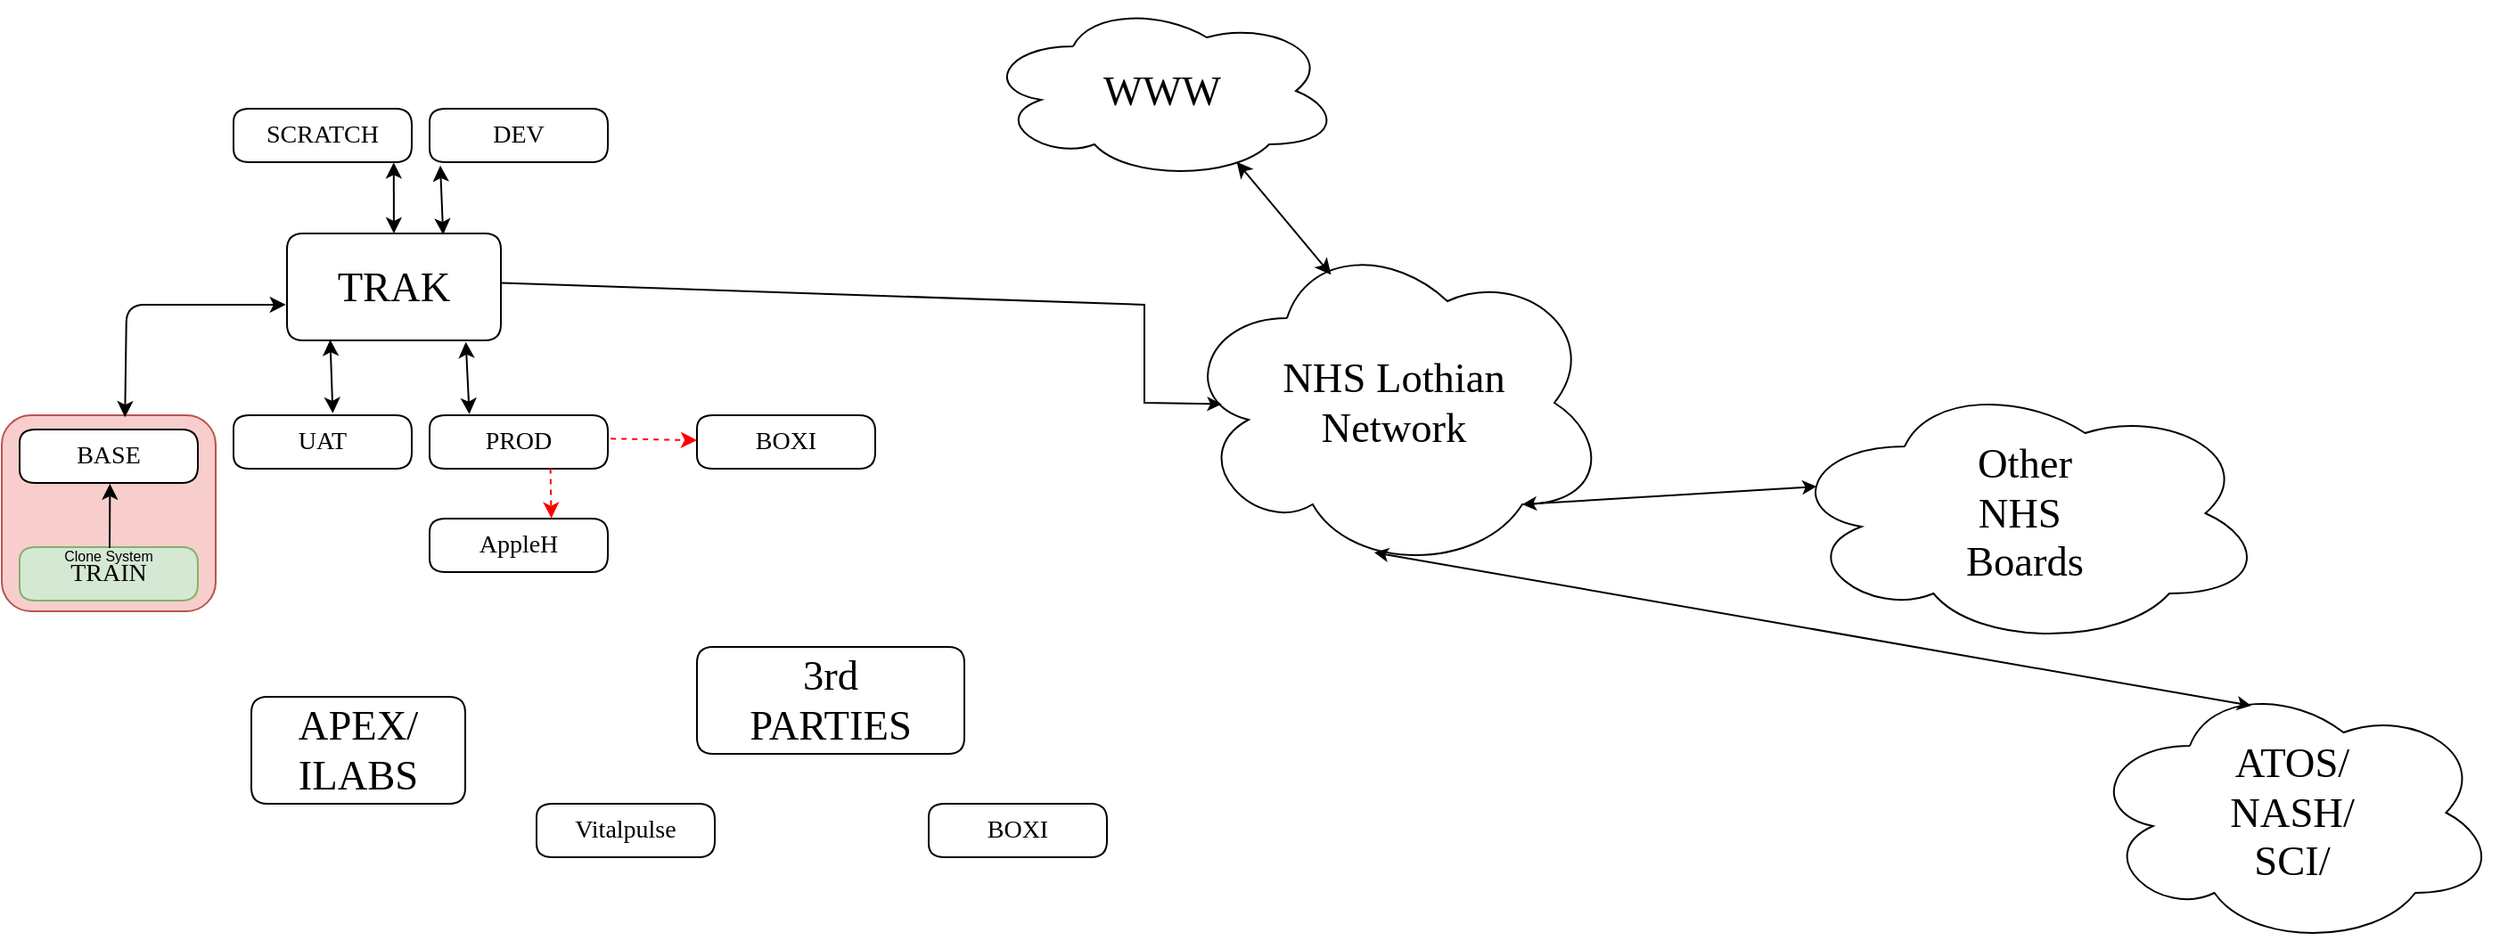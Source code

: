 <mxfile version="21.6.6" type="github" pages="7">
  <diagram id="dRIo23PamIkjkPu4lT5V" name="Overview">
    <mxGraphModel dx="794" dy="448" grid="1" gridSize="10" guides="1" tooltips="1" connect="1" arrows="1" fold="1" page="1" pageScale="1" pageWidth="827" pageHeight="1169" math="0" shadow="0">
      <root>
        <mxCell id="0" />
        <mxCell id="1" parent="0" />
        <UserObject label="&lt;div style=&quot;font-size: 1px&quot;&gt;&lt;font style=&quot;font-size:23.28px;font-family:Handlee;color:#000000;direction:ltr;letter-spacing:0px;line-height:120%;opacity:1&quot;&gt;TRAK&lt;/font&gt;&lt;/div&gt;" tags="Background" id="OmSdqwsnnxUc1o90Q_Z--1">
          <mxCell style="verticalAlign=middle;align=center;overflow=width;vsdxID=1;fillColor=#ffffff;gradientColor=none;shape=stencil(nZDNDsIgEISfZu8UTp5rfQGfgMgqGxEair9PL+3EBI2n3nZmvskmQ6afvB2ZtJpKTme+iyuezJa0lug5S6kXmYFMf0yZTzldo4MebSW1Whx26HQzrZXNh728GN4GHkqXdJufPRApRM9W7QAGiQ3YqdXoR/+FV6NfYD2WMTCThIAt2/x3vGpheDO8AQ==);strokeColor=#000000;spacingTop=-3;spacingBottom=-3;spacingLeft=-3;spacingRight=-3;points=[];labelBackgroundColor=none;rounded=1;html=1;whiteSpace=wrap;" parent="1" vertex="1">
            <mxGeometry x="170" y="160" width="120" height="60" as="geometry" />
          </mxCell>
        </UserObject>
        <UserObject label="&lt;div style=&quot;font-size: 1px&quot;&gt;&lt;font style=&quot;font-size:23.28px;font-family:Handlee;color:#000000;direction:ltr;letter-spacing:0px;line-height:120%;opacity:1&quot;&gt;APEX/&lt;br/&gt;&lt;/font&gt;&lt;font style=&quot;font-size:23.28px;font-family:Handlee;color:#000000;direction:ltr;letter-spacing:0px;line-height:120%;opacity:1&quot;&gt;ILABS&lt;/font&gt;&lt;/div&gt;" tags="Background" id="OmSdqwsnnxUc1o90Q_Z--2">
          <mxCell style="verticalAlign=middle;align=center;overflow=width;vsdxID=2;fillColor=#ffffff;gradientColor=none;shape=stencil(nZDNDsIgEISfZu8UTp5rfQGfgMgqGxEair9PL+3EBI2n3nZmvskmQ6afvB2ZtJpKTme+iyuezJa0lug5S6kXmYFMf0yZTzldo4MebSW1Whx26HQzrZXNh728GN4GHkqXdJufPRApRM9W7QAGiQ3YqdXoR/+FV6NfYD2WMTCThIAt2/x3vGpheDO8AQ==);strokeColor=#000000;spacingTop=-3;spacingBottom=-3;spacingLeft=-3;spacingRight=-3;points=[];labelBackgroundColor=none;rounded=1;html=1;whiteSpace=wrap;" parent="1" vertex="1">
            <mxGeometry x="150" y="420" width="120" height="60" as="geometry" />
          </mxCell>
        </UserObject>
        <UserObject label="&lt;div style=&quot;font-size: 1px&quot;&gt;&lt;font style=&quot;font-size:23.28px;font-family:Handlee;color:#000000;direction:ltr;letter-spacing:0px;line-height:120%;opacity:1&quot;&gt;3rd &lt;br/&gt;&lt;/font&gt;&lt;font style=&quot;font-size:23.28px;font-family:Handlee;color:#000000;direction:ltr;letter-spacing:0px;line-height:120%;opacity:1&quot;&gt;PARTIES&lt;/font&gt;&lt;/div&gt;" tags="Background" id="OmSdqwsnnxUc1o90Q_Z--4">
          <mxCell style="verticalAlign=middle;align=center;overflow=width;vsdxID=4;fillColor=#ffffff;gradientColor=none;shape=stencil(nZDNDsIgEISfZu8UTp5rfQGfgMgqGxEair9PL+3EBI2n3nZmvskmQ6afvB2ZtJpKTme+iyuezJa0lug5S6kXmYFMf0yZTzldo4MebSW1Whx26HQzrZXNh728GN4GHkqXdJufPRApRM9W7QAGiQ3YqdXoR/+FV6NfYD2WMTCThIAt2/x3vGpheDO8AQ==);strokeColor=#000000;spacingTop=-3;spacingBottom=-3;spacingLeft=-3;spacingRight=-3;points=[];labelBackgroundColor=none;rounded=1;html=1;whiteSpace=wrap;" parent="1" vertex="1">
            <mxGeometry x="400" y="392" width="150" height="60" as="geometry" />
          </mxCell>
        </UserObject>
        <UserObject label="&lt;div style=&quot;font-size: 1px&quot;&gt;&lt;font style=&quot;font-size:23.28px;font-family:Handlee;color:#000000;direction:ltr;letter-spacing:0px;line-height:120%;opacity:1&quot;&gt;NHS Lothian&lt;br/&gt;&lt;/font&gt;&lt;font style=&quot;font-size:23.28px;font-family:Handlee;color:#000000;direction:ltr;letter-spacing:0px;line-height:120%;opacity:1&quot;&gt;Network&lt;/font&gt;&lt;/div&gt;" tags="Background" id="OmSdqwsnnxUc1o90Q_Z--5">
          <mxCell style="verticalAlign=middle;align=center;overflow=width;vsdxID=5;fillColor=#ffffff;gradientColor=none;shape=stencil(lZPRDoIwDEW/Zq9ma93EZ8T/IIJCVCADFP9eSKfYmhB9621ve7LkTmHcFmmTK9Bt5+tzfi+zrlC4UwBlVeS+7MZKYaIwPtY+P/m6rzLSTTo5p+pa36YLA+2BnVZAP5jck/XQe/Iamr68hu8OQFqHcZA26AFJGxfmQdtFluYs5zjLRBy2FTA0HBbpJdha0IzWHLcRb5sN/P6PvPf6CxgJ3mwIDSd5m5XlRPsfEQUx+nohBzqQQFgEWsETWUEZFk4DyWJZGYs5z8fycqHv8DmX+R9b9HcweQI=);strokeColor=#000000;spacingTop=-3;spacingBottom=-3;spacingLeft=-3;spacingRight=-3;points=[];labelBackgroundColor=none;rounded=0;html=1;whiteSpace=wrap;" parent="1" vertex="1">
            <mxGeometry x="671" y="160" width="240" height="190" as="geometry" />
          </mxCell>
        </UserObject>
        <UserObject label="&lt;div style=&quot;font-size: 1px&quot;&gt;&lt;font style=&quot;font-size:23.28px;font-family:Handlee;color:#000000;direction:ltr;letter-spacing:0px;line-height:120%;opacity:1&quot;&gt;WWW&lt;/font&gt;&lt;/div&gt;" tags="Background" id="OmSdqwsnnxUc1o90Q_Z--6">
          <mxCell style="verticalAlign=middle;align=center;overflow=width;vsdxID=6;fillColor=#ffffff;gradientColor=none;shape=stencil(lZPRDoIwDEW/Zq9ma93EZ8T/IIJCVCADFP9eSKfYmhB9621ve7LkTmHcFmmTK9Bt5+tzfi+zrlC4UwBlVeS+7MZKYaIwPtY+P/m6rzLSTTo5p+pa36YLA+2BnVZAP5jck/XQe/Iamr68hu8OQFqHcZA26AFJGxfmQdtFluYs5zjLRBy2FTA0HBbpJdha0IzWHLcRb5sN/P6PvPf6CxgJ3mwIDSd5m5XlRPsfEQUx+nohBzqQQFgEWsETWUEZFk4DyWJZGYs5z8fycqHv8DmX+R9b9HcweQI=);strokeColor=#000000;spacingTop=-3;spacingBottom=-3;spacingLeft=-3;spacingRight=-3;points=[];labelBackgroundColor=none;rounded=0;html=1;whiteSpace=wrap;" parent="1" vertex="1">
            <mxGeometry x="561" y="30" width="200" height="100" as="geometry" />
          </mxCell>
        </UserObject>
        <UserObject label="&lt;div style=&quot;font-size: 1px&quot;&gt;&lt;font style=&quot;font-size:23.28px;font-family:Handlee;color:#000000;direction:ltr;letter-spacing:0px;line-height:120%;opacity:1&quot;&gt;ATOS/&lt;br/&gt;&lt;/font&gt;&lt;font style=&quot;font-size:23.28px;font-family:Handlee;color:#000000;direction:ltr;letter-spacing:0px;line-height:120%;opacity:1&quot;&gt;NASH/&lt;br/&gt;&lt;/font&gt;&lt;font style=&quot;font-size:23.28px;font-family:Handlee;color:#000000;direction:ltr;letter-spacing:0px;line-height:120%;opacity:1&quot;&gt;SCI/&lt;/font&gt;&lt;/div&gt;" tags="Background" id="OmSdqwsnnxUc1o90Q_Z--7">
          <mxCell style="verticalAlign=middle;align=center;overflow=width;vsdxID=7;fillColor=#ffffff;gradientColor=none;shape=stencil(lZPRDoIwDEW/Zq9ma93EZ8T/IIJCVCADFP9eSKfYmhB9621ve7LkTmHcFmmTK9Bt5+tzfi+zrlC4UwBlVeS+7MZKYaIwPtY+P/m6rzLSTTo5p+pa36YLA+2BnVZAP5jck/XQe/Iamr68hu8OQFqHcZA26AFJGxfmQdtFluYs5zjLRBy2FTA0HBbpJdha0IzWHLcRb5sN/P6PvPf6CxgJ3mwIDSd5m5XlRPsfEQUx+nohBzqQQFgEWsETWUEZFk4DyWJZGYs5z8fycqHv8DmX+R9b9HcweQI=);strokeColor=#000000;spacingTop=-3;spacingBottom=-3;spacingLeft=-3;spacingRight=-3;points=[];labelBackgroundColor=none;rounded=0;html=1;whiteSpace=wrap;" parent="1" vertex="1">
            <mxGeometry x="1180" y="410" width="230" height="150" as="geometry" />
          </mxCell>
        </UserObject>
        <UserObject label="&lt;div style=&quot;font-size: 1px&quot;&gt;&lt;font style=&quot;font-size:23.28px;font-family:Handlee;color:#000000;direction:ltr;letter-spacing:0px;line-height:120%;opacity:1&quot;&gt;Other&lt;br/&gt;&lt;/font&gt;&lt;font style=&quot;font-size:23.28px;font-family:Handlee;color:#000000;direction:ltr;letter-spacing:0px;line-height:120%;opacity:1&quot;&gt;NHS &lt;br/&gt;&lt;/font&gt;&lt;font style=&quot;font-size:23.28px;font-family:Handlee;color:#000000;direction:ltr;letter-spacing:0px;line-height:120%;opacity:1&quot;&gt;Boards&lt;/font&gt;&lt;/div&gt;" tags="Background" id="OmSdqwsnnxUc1o90Q_Z--8">
          <mxCell style="verticalAlign=middle;align=center;overflow=width;vsdxID=8;fillColor=#ffffff;gradientColor=none;shape=stencil(lZPRDoIwDEW/Zq9ma93EZ8T/IIJCVCADFP9eSKfYmhB9621ve7LkTmHcFmmTK9Bt5+tzfi+zrlC4UwBlVeS+7MZKYaIwPtY+P/m6rzLSTTo5p+pa36YLA+2BnVZAP5jck/XQe/Iamr68hu8OQFqHcZA26AFJGxfmQdtFluYs5zjLRBy2FTA0HBbpJdha0IzWHLcRb5sN/P6PvPf6CxgJ3mwIDSd5m5XlRPsfEQUx+nohBzqQQFgEWsETWUEZFk4DyWJZGYs5z8fycqHv8DmX+R9b9HcweQI=);strokeColor=#000000;spacingTop=-3;spacingBottom=-3;spacingLeft=-3;spacingRight=-3;points=[];labelBackgroundColor=none;rounded=0;html=1;whiteSpace=wrap;" parent="1" vertex="1">
            <mxGeometry x="1010" y="242" width="270" height="150" as="geometry" />
          </mxCell>
        </UserObject>
        <UserObject label="" tags="Background" id="OmSdqwsnnxUc1o90Q_Z--10">
          <mxCell style="vsdxID=10;edgeStyle=none;startArrow=none;endArrow=classic;startSize=5;endSize=5;strokeColor=#000000;spacingTop=0;spacingBottom=0;spacingLeft=0;spacingRight=0;verticalAlign=middle;html=1;labelBackgroundColor=#ffffff;rounded=0;exitX=1.003;exitY=0.462;exitDx=0;exitDy=0;exitPerimeter=0;entryX=0.097;entryY=0.504;entryDx=0;entryDy=0;entryPerimeter=0;" parent="1" source="OmSdqwsnnxUc1o90Q_Z--1" target="OmSdqwsnnxUc1o90Q_Z--5" edge="1">
            <mxGeometry relative="1" as="geometry">
              <mxPoint x="-45" y="141" as="offset" />
              <Array as="points">
                <mxPoint x="651" y="200" />
                <mxPoint x="651" y="255" />
              </Array>
            </mxGeometry>
          </mxCell>
        </UserObject>
        <UserObject label="" tags="Background" id="OmSdqwsnnxUc1o90Q_Z--12">
          <mxCell style="vsdxID=12;edgeStyle=none;startArrow=classic;endArrow=classic;startSize=5;endSize=5;strokeColor=#000000;spacingTop=0;spacingBottom=0;spacingLeft=0;spacingRight=0;verticalAlign=middle;html=1;labelBackgroundColor=#ffffff;rounded=0;exitX=0.067;exitY=0.4;exitDx=0;exitDy=0;exitPerimeter=0;entryX=0.8;entryY=0.8;entryDx=0;entryDy=0;entryPerimeter=0;" parent="1" source="OmSdqwsnnxUc1o90Q_Z--8" target="OmSdqwsnnxUc1o90Q_Z--5" edge="1">
            <mxGeometry relative="1" as="geometry">
              <mxPoint x="133" y="225" as="offset" />
              <Array as="points" />
            </mxGeometry>
          </mxCell>
        </UserObject>
        <UserObject label="" tags="Background" id="OmSdqwsnnxUc1o90Q_Z--13">
          <mxCell style="vsdxID=13;edgeStyle=none;startArrow=classic;endArrow=classic;startSize=5;endSize=5;strokeColor=#000000;spacingTop=0;spacingBottom=0;spacingLeft=0;spacingRight=0;verticalAlign=middle;html=1;labelBackgroundColor=#ffffff;rounded=0;exitX=0.4;exitY=0.1;exitDx=0;exitDy=0;exitPerimeter=0;entryX=0.454;entryY=0.942;entryDx=0;entryDy=0;entryPerimeter=0;" parent="1" source="OmSdqwsnnxUc1o90Q_Z--7" target="OmSdqwsnnxUc1o90Q_Z--5" edge="1">
            <mxGeometry relative="1" as="geometry">
              <mxPoint x="-9" y="206" as="offset" />
              <Array as="points" />
            </mxGeometry>
          </mxCell>
        </UserObject>
        <mxCell id="OmSdqwsnnxUc1o90Q_Z--14" parent="1" vertex="1">
          <mxGeometry x="901" y="280" as="geometry" />
        </mxCell>
        <mxCell id="PeXOGRFuZZfZYLGluC_t-3" value="" style="endArrow=classic;startArrow=classic;html=1;rounded=0;entryX=0.709;entryY=0.898;entryDx=0;entryDy=0;entryPerimeter=0;exitX=0.353;exitY=0.122;exitDx=0;exitDy=0;exitPerimeter=0;" parent="1" source="OmSdqwsnnxUc1o90Q_Z--5" target="OmSdqwsnnxUc1o90Q_Z--6" edge="1">
          <mxGeometry width="50" height="50" relative="1" as="geometry">
            <mxPoint x="751" y="180" as="sourcePoint" />
            <mxPoint x="801" y="130" as="targetPoint" />
          </mxGeometry>
        </mxCell>
        <UserObject label="&lt;div style=&quot;&quot;&gt;&lt;font style=&quot;font-family: Handlee; color: rgb(0, 0, 0); direction: ltr; letter-spacing: 0px; line-height: 120%; opacity: 1; font-size: 14px;&quot;&gt;UAT&lt;/font&gt;&lt;/div&gt;" tags="Background" id="PeXOGRFuZZfZYLGluC_t-4">
          <mxCell style="verticalAlign=middle;align=center;overflow=width;vsdxID=1;fillColor=#ffffff;gradientColor=none;shape=stencil(nZDNDsIgEISfZu8UTp5rfQGfgMgqGxEair9PL+3EBI2n3nZmvskmQ6afvB2ZtJpKTme+iyuezJa0lug5S6kXmYFMf0yZTzldo4MebSW1Whx26HQzrZXNh728GN4GHkqXdJufPRApRM9W7QAGiQ3YqdXoR/+FV6NfYD2WMTCThIAt2/x3vGpheDO8AQ==);strokeColor=#000000;spacingTop=-3;spacingBottom=-3;spacingLeft=-3;spacingRight=-3;points=[];labelBackgroundColor=none;rounded=1;html=1;whiteSpace=wrap;" parent="1" vertex="1">
            <mxGeometry x="140" y="262" width="100" height="30" as="geometry" />
          </mxCell>
        </UserObject>
        <UserObject label="&lt;div style=&quot;&quot;&gt;&lt;font style=&quot;font-family: Handlee; color: rgb(0, 0, 0); direction: ltr; letter-spacing: 0px; line-height: 120%; opacity: 1; font-size: 14px;&quot;&gt;PROD&lt;/font&gt;&lt;/div&gt;" tags="Background" id="PeXOGRFuZZfZYLGluC_t-5">
          <mxCell style="verticalAlign=middle;align=center;overflow=width;vsdxID=1;fillColor=#ffffff;gradientColor=none;shape=stencil(nZDNDsIgEISfZu8UTp5rfQGfgMgqGxEair9PL+3EBI2n3nZmvskmQ6afvB2ZtJpKTme+iyuezJa0lug5S6kXmYFMf0yZTzldo4MebSW1Whx26HQzrZXNh728GN4GHkqXdJufPRApRM9W7QAGiQ3YqdXoR/+FV6NfYD2WMTCThIAt2/x3vGpheDO8AQ==);strokeColor=#000000;spacingTop=-3;spacingBottom=-3;spacingLeft=-3;spacingRight=-3;points=[];labelBackgroundColor=none;rounded=1;html=1;whiteSpace=wrap;" parent="1" vertex="1">
            <mxGeometry x="250" y="262" width="100" height="30" as="geometry" />
          </mxCell>
        </UserObject>
        <UserObject label="&lt;div style=&quot;&quot;&gt;&lt;font style=&quot;font-family: Handlee; color: rgb(0, 0, 0); direction: ltr; letter-spacing: 0px; line-height: 120%; opacity: 1; font-size: 14px;&quot;&gt;DEV&lt;/font&gt;&lt;/div&gt;" tags="Background" id="PeXOGRFuZZfZYLGluC_t-6">
          <mxCell style="verticalAlign=middle;align=center;overflow=width;vsdxID=1;fillColor=#ffffff;gradientColor=none;shape=stencil(nZDNDsIgEISfZu8UTp5rfQGfgMgqGxEair9PL+3EBI2n3nZmvskmQ6afvB2ZtJpKTme+iyuezJa0lug5S6kXmYFMf0yZTzldo4MebSW1Whx26HQzrZXNh728GN4GHkqXdJufPRApRM9W7QAGiQ3YqdXoR/+FV6NfYD2WMTCThIAt2/x3vGpheDO8AQ==);strokeColor=#000000;spacingTop=-3;spacingBottom=-3;spacingLeft=-3;spacingRight=-3;points=[];labelBackgroundColor=none;rounded=1;html=1;whiteSpace=wrap;" parent="1" vertex="1">
            <mxGeometry x="250" y="90" width="100" height="30" as="geometry" />
          </mxCell>
        </UserObject>
        <UserObject label="&lt;div style=&quot;&quot;&gt;&lt;font style=&quot;font-size: 14px;&quot; face=&quot;Handlee&quot;&gt;SCRATCH&lt;/font&gt;&lt;/div&gt;" tags="Background" id="PeXOGRFuZZfZYLGluC_t-8">
          <mxCell style="verticalAlign=middle;align=center;overflow=width;vsdxID=1;fillColor=#ffffff;gradientColor=none;shape=stencil(nZDNDsIgEISfZu8UTp5rfQGfgMgqGxEair9PL+3EBI2n3nZmvskmQ6afvB2ZtJpKTme+iyuezJa0lug5S6kXmYFMf0yZTzldo4MebSW1Whx26HQzrZXNh728GN4GHkqXdJufPRApRM9W7QAGiQ3YqdXoR/+FV6NfYD2WMTCThIAt2/x3vGpheDO8AQ==);strokeColor=#000000;spacingTop=-3;spacingBottom=-3;spacingLeft=-3;spacingRight=-3;points=[];labelBackgroundColor=none;rounded=1;html=1;whiteSpace=wrap;" parent="1" vertex="1">
            <mxGeometry x="140" y="90" width="100" height="30" as="geometry" />
          </mxCell>
        </UserObject>
        <mxCell id="PeXOGRFuZZfZYLGluC_t-16" value="" style="group" parent="1" connectable="0" vertex="1">
          <mxGeometry x="10" y="262" width="120" height="110" as="geometry" />
        </mxCell>
        <mxCell id="PeXOGRFuZZfZYLGluC_t-10" value="" style="rounded=1;whiteSpace=wrap;html=1;fillColor=#f8cecc;strokeColor=#b85450;" parent="PeXOGRFuZZfZYLGluC_t-16" vertex="1">
          <mxGeometry width="120" height="110" as="geometry" />
        </mxCell>
        <UserObject label="&lt;div style=&quot;&quot;&gt;&lt;font style=&quot;font-family: Handlee; color: rgb(0, 0, 0); direction: ltr; letter-spacing: 0px; line-height: 120%; opacity: 1; font-size: 14px;&quot;&gt;BASE&lt;/font&gt;&lt;/div&gt;" tags="Background" id="PeXOGRFuZZfZYLGluC_t-7">
          <mxCell style="verticalAlign=middle;align=center;overflow=width;vsdxID=1;fillColor=#ffffff;gradientColor=none;shape=stencil(nZDNDsIgEISfZu8UTp5rfQGfgMgqGxEair9PL+3EBI2n3nZmvskmQ6afvB2ZtJpKTme+iyuezJa0lug5S6kXmYFMf0yZTzldo4MebSW1Whx26HQzrZXNh728GN4GHkqXdJufPRApRM9W7QAGiQ3YqdXoR/+FV6NfYD2WMTCThIAt2/x3vGpheDO8AQ==);strokeColor=#000000;spacingTop=-3;spacingBottom=-3;spacingLeft=-3;spacingRight=-3;points=[];labelBackgroundColor=none;rounded=1;html=1;whiteSpace=wrap;" parent="PeXOGRFuZZfZYLGluC_t-16" vertex="1">
            <mxGeometry x="10" y="8" width="100" height="30" as="geometry" />
          </mxCell>
        </UserObject>
        <mxCell id="PeXOGRFuZZfZYLGluC_t-14" value="" style="group" parent="PeXOGRFuZZfZYLGluC_t-16" connectable="0" vertex="1">
          <mxGeometry x="10" y="69" width="100" height="35" as="geometry" />
        </mxCell>
        <UserObject label="&lt;div style=&quot;&quot;&gt;&lt;font style=&quot;font-family: Handlee; color: rgb(0, 0, 0); direction: ltr; letter-spacing: 0px; line-height: 120%; opacity: 1; font-size: 14px;&quot;&gt;TRAIN&lt;/font&gt;&lt;/div&gt;" tags="Background" id="PeXOGRFuZZfZYLGluC_t-9">
          <mxCell style="verticalAlign=middle;align=center;overflow=width;vsdxID=1;fillColor=#d5e8d4;shape=stencil(nZDNDsIgEISfZu8UTp5rfQGfgMgqGxEair9PL+3EBI2n3nZmvskmQ6afvB2ZtJpKTme+iyuezJa0lug5S6kXmYFMf0yZTzldo4MebSW1Whx26HQzrZXNh728GN4GHkqXdJufPRApRM9W7QAGiQ3YqdXoR/+FV6NfYD2WMTCThIAt2/x3vGpheDO8AQ==);strokeColor=#82b366;spacingTop=-3;spacingBottom=-3;spacingLeft=-3;spacingRight=-3;points=[];labelBackgroundColor=none;rounded=1;html=1;whiteSpace=wrap;" parent="PeXOGRFuZZfZYLGluC_t-14" vertex="1">
            <mxGeometry y="5" width="100" height="30" as="geometry" />
          </mxCell>
        </UserObject>
        <mxCell id="PeXOGRFuZZfZYLGluC_t-11" value="Clone System" style="text;align=center;verticalAlign=middle;spacingLeft=4;spacingRight=4;overflow=hidden;points=[[0,0.5],[1,0.5]];portConstraint=eastwest;rotatable=0;whiteSpace=wrap;html=1;fontSize=8;" parent="PeXOGRFuZZfZYLGluC_t-14" vertex="1">
          <mxGeometry x="15" width="70" height="20" as="geometry" />
        </mxCell>
        <mxCell id="PeXOGRFuZZfZYLGluC_t-15" value="" style="endArrow=classic;html=1;rounded=0;exitX=0.505;exitY=0.017;exitDx=0;exitDy=0;exitPerimeter=0;entryX=0.507;entryY=1.014;entryDx=0;entryDy=0;entryPerimeter=0;" parent="PeXOGRFuZZfZYLGluC_t-16" source="PeXOGRFuZZfZYLGluC_t-9" target="PeXOGRFuZZfZYLGluC_t-7" edge="1">
          <mxGeometry width="50" height="50" relative="1" as="geometry">
            <mxPoint x="130" y="100" as="sourcePoint" />
            <mxPoint x="60" y="40" as="targetPoint" />
          </mxGeometry>
        </mxCell>
        <mxCell id="PeXOGRFuZZfZYLGluC_t-18" value="" style="endArrow=classic;startArrow=classic;html=1;entryX=0.899;entryY=1.006;entryDx=0;entryDy=0;entryPerimeter=0;" parent="1" source="OmSdqwsnnxUc1o90Q_Z--1" target="PeXOGRFuZZfZYLGluC_t-8" edge="1">
          <mxGeometry width="50" height="50" relative="1" as="geometry">
            <mxPoint x="230" y="139.289" as="sourcePoint" />
            <mxPoint x="230" y="89.289" as="targetPoint" />
          </mxGeometry>
        </mxCell>
        <mxCell id="PeXOGRFuZZfZYLGluC_t-19" value="" style="endArrow=classic;startArrow=classic;html=1;entryX=0.06;entryY=1.063;entryDx=0;entryDy=0;entryPerimeter=0;exitX=0.73;exitY=0.01;exitDx=0;exitDy=0;exitPerimeter=0;" parent="1" source="OmSdqwsnnxUc1o90Q_Z--1" target="PeXOGRFuZZfZYLGluC_t-6" edge="1">
          <mxGeometry width="50" height="50" relative="1" as="geometry">
            <mxPoint x="240" y="170" as="sourcePoint" />
            <mxPoint x="240" y="130" as="targetPoint" />
          </mxGeometry>
        </mxCell>
        <mxCell id="PeXOGRFuZZfZYLGluC_t-20" value="" style="endArrow=classic;startArrow=classic;html=1;entryX=0.202;entryY=0.994;entryDx=0;entryDy=0;entryPerimeter=0;exitX=0.557;exitY=-0.036;exitDx=0;exitDy=0;exitPerimeter=0;" parent="1" source="PeXOGRFuZZfZYLGluC_t-4" target="OmSdqwsnnxUc1o90Q_Z--1" edge="1">
          <mxGeometry width="50" height="50" relative="1" as="geometry">
            <mxPoint x="250" y="180" as="sourcePoint" />
            <mxPoint x="250" y="140" as="targetPoint" />
          </mxGeometry>
        </mxCell>
        <mxCell id="PeXOGRFuZZfZYLGluC_t-21" value="" style="endArrow=classic;startArrow=classic;html=1;entryX=0.836;entryY=1.015;entryDx=0;entryDy=0;entryPerimeter=0;exitX=0.223;exitY=-0.022;exitDx=0;exitDy=0;exitPerimeter=0;" parent="1" source="PeXOGRFuZZfZYLGluC_t-5" target="OmSdqwsnnxUc1o90Q_Z--1" edge="1">
          <mxGeometry width="50" height="50" relative="1" as="geometry">
            <mxPoint x="206" y="271" as="sourcePoint" />
            <mxPoint x="205" y="232" as="targetPoint" />
          </mxGeometry>
        </mxCell>
        <mxCell id="PeXOGRFuZZfZYLGluC_t-22" value="" style="endArrow=classic;startArrow=classic;html=1;entryX=-0.005;entryY=0.666;entryDx=0;entryDy=0;entryPerimeter=0;exitX=0.576;exitY=0.01;exitDx=0;exitDy=0;exitPerimeter=0;" parent="1" source="PeXOGRFuZZfZYLGluC_t-10" target="OmSdqwsnnxUc1o90Q_Z--1" edge="1">
          <mxGeometry width="50" height="50" relative="1" as="geometry">
            <mxPoint x="216" y="281" as="sourcePoint" />
            <mxPoint x="215" y="242" as="targetPoint" />
            <Array as="points">
              <mxPoint x="80" y="200" />
            </Array>
          </mxGeometry>
        </mxCell>
        <UserObject label="&lt;div style=&quot;&quot;&gt;&lt;font style=&quot;font-family: Handlee; color: rgb(0, 0, 0); direction: ltr; letter-spacing: 0px; line-height: 120%; opacity: 1; font-size: 14px;&quot;&gt;BOXI&lt;/font&gt;&lt;/div&gt;" tags="Background" id="PeXOGRFuZZfZYLGluC_t-23">
          <mxCell style="verticalAlign=middle;align=center;overflow=width;vsdxID=1;fillColor=#ffffff;gradientColor=none;shape=stencil(nZDNDsIgEISfZu8UTp5rfQGfgMgqGxEair9PL+3EBI2n3nZmvskmQ6afvB2ZtJpKTme+iyuezJa0lug5S6kXmYFMf0yZTzldo4MebSW1Whx26HQzrZXNh728GN4GHkqXdJufPRApRM9W7QAGiQ3YqdXoR/+FV6NfYD2WMTCThIAt2/x3vGpheDO8AQ==);strokeColor=#000000;spacingTop=-3;spacingBottom=-3;spacingLeft=-3;spacingRight=-3;points=[];labelBackgroundColor=none;rounded=1;html=1;whiteSpace=wrap;" parent="1" vertex="1">
            <mxGeometry x="400" y="262" width="100" height="30" as="geometry" />
          </mxCell>
        </UserObject>
        <mxCell id="PeXOGRFuZZfZYLGluC_t-24" value="" style="endArrow=classic;html=1;rounded=0;exitX=1.016;exitY=0.438;exitDx=0;exitDy=0;exitPerimeter=0;dashed=1;strokeColor=#FF0000;" parent="1" source="PeXOGRFuZZfZYLGluC_t-5" target="PeXOGRFuZZfZYLGluC_t-23" edge="1">
          <mxGeometry width="50" height="50" relative="1" as="geometry">
            <mxPoint x="560" y="410" as="sourcePoint" />
            <mxPoint x="610" y="360" as="targetPoint" />
          </mxGeometry>
        </mxCell>
        <UserObject label="&lt;div style=&quot;&quot;&gt;&lt;font style=&quot;font-family: Handlee; color: rgb(0, 0, 0); direction: ltr; letter-spacing: 0px; line-height: 120%; opacity: 1; font-size: 14px;&quot;&gt;Vitalpulse&lt;/font&gt;&lt;/div&gt;" tags="Background" id="PeXOGRFuZZfZYLGluC_t-25">
          <mxCell style="verticalAlign=middle;align=center;overflow=width;vsdxID=1;fillColor=#ffffff;gradientColor=none;shape=stencil(nZDNDsIgEISfZu8UTp5rfQGfgMgqGxEair9PL+3EBI2n3nZmvskmQ6afvB2ZtJpKTme+iyuezJa0lug5S6kXmYFMf0yZTzldo4MebSW1Whx26HQzrZXNh728GN4GHkqXdJufPRApRM9W7QAGiQ3YqdXoR/+FV6NfYD2WMTCThIAt2/x3vGpheDO8AQ==);strokeColor=#000000;spacingTop=-3;spacingBottom=-3;spacingLeft=-3;spacingRight=-3;points=[];labelBackgroundColor=none;rounded=1;html=1;whiteSpace=wrap;" parent="1" vertex="1">
            <mxGeometry x="310" y="480" width="100" height="30" as="geometry" />
          </mxCell>
        </UserObject>
        <UserObject label="&lt;div style=&quot;&quot;&gt;&lt;font style=&quot;font-family: Handlee; color: rgb(0, 0, 0); direction: ltr; letter-spacing: 0px; line-height: 120%; opacity: 1; font-size: 14px;&quot;&gt;AppleH&lt;/font&gt;&lt;/div&gt;" tags="Background" id="PeXOGRFuZZfZYLGluC_t-26">
          <mxCell style="verticalAlign=middle;align=center;overflow=width;vsdxID=1;fillColor=#ffffff;gradientColor=none;shape=stencil(nZDNDsIgEISfZu8UTp5rfQGfgMgqGxEair9PL+3EBI2n3nZmvskmQ6afvB2ZtJpKTme+iyuezJa0lug5S6kXmYFMf0yZTzldo4MebSW1Whx26HQzrZXNh728GN4GHkqXdJufPRApRM9W7QAGiQ3YqdXoR/+FV6NfYD2WMTCThIAt2/x3vGpheDO8AQ==);strokeColor=#000000;spacingTop=-3;spacingBottom=-3;spacingLeft=-3;spacingRight=-3;points=[];labelBackgroundColor=none;rounded=1;html=1;whiteSpace=wrap;" parent="1" vertex="1">
            <mxGeometry x="250" y="320" width="100" height="30" as="geometry" />
          </mxCell>
        </UserObject>
        <UserObject label="&lt;div style=&quot;&quot;&gt;&lt;font style=&quot;font-family: Handlee; color: rgb(0, 0, 0); direction: ltr; letter-spacing: 0px; line-height: 120%; opacity: 1; font-size: 14px;&quot;&gt;BOXI&lt;/font&gt;&lt;/div&gt;" tags="Background" id="PeXOGRFuZZfZYLGluC_t-27">
          <mxCell style="verticalAlign=middle;align=center;overflow=width;vsdxID=1;fillColor=#ffffff;gradientColor=none;shape=stencil(nZDNDsIgEISfZu8UTp5rfQGfgMgqGxEair9PL+3EBI2n3nZmvskmQ6afvB2ZtJpKTme+iyuezJa0lug5S6kXmYFMf0yZTzldo4MebSW1Whx26HQzrZXNh728GN4GHkqXdJufPRApRM9W7QAGiQ3YqdXoR/+FV6NfYD2WMTCThIAt2/x3vGpheDO8AQ==);strokeColor=#000000;spacingTop=-3;spacingBottom=-3;spacingLeft=-3;spacingRight=-3;points=[];labelBackgroundColor=none;rounded=1;html=1;whiteSpace=wrap;" parent="1" vertex="1">
            <mxGeometry x="530" y="480" width="100" height="30" as="geometry" />
          </mxCell>
        </UserObject>
        <mxCell id="PeXOGRFuZZfZYLGluC_t-28" value="" style="endArrow=classic;html=1;rounded=0;exitX=0.678;exitY=0.992;exitDx=0;exitDy=0;exitPerimeter=0;dashed=1;strokeColor=#FF0000;entryX=0.683;entryY=-0.006;entryDx=0;entryDy=0;entryPerimeter=0;" parent="1" source="PeXOGRFuZZfZYLGluC_t-5" target="PeXOGRFuZZfZYLGluC_t-26" edge="1">
          <mxGeometry width="50" height="50" relative="1" as="geometry">
            <mxPoint x="362" y="285" as="sourcePoint" />
            <mxPoint x="410" y="286" as="targetPoint" />
            <Array as="points" />
          </mxGeometry>
        </mxCell>
      </root>
    </mxGraphModel>
  </diagram>
  <diagram name="Trak -Live" id="B8Tu_v0Rk38qln_Op_Ek">
    <mxGraphModel dx="794" dy="448" grid="1" gridSize="12" guides="1" tooltips="1" connect="1" arrows="1" fold="1" page="1" pageScale="1" pageWidth="1100" pageHeight="850" math="0" shadow="0">
      <root>
        <mxCell id="0" />
        <mxCell id="1" parent="0" />
        <mxCell id="q2mCySx_LU9u7ua_Dx6v-77" value="trakqas.luht.scot.nhs" style="swimlane;fontStyle=0;childLayout=stackLayout;horizontal=1;startSize=30;horizontalStack=0;resizeParent=1;resizeParentMax=0;resizeLast=0;collapsible=1;marginBottom=0;whiteSpace=wrap;html=1;" parent="1" vertex="1">
          <mxGeometry x="780" y="727" width="140" height="60" as="geometry" />
        </mxCell>
        <mxCell id="x-GSWT0ul62OzHW2ipkO-2" value="10.9.54.118" style="text;html=1;strokeColor=none;fillColor=none;align=center;verticalAlign=middle;whiteSpace=wrap;rounded=0;" parent="q2mCySx_LU9u7ua_Dx6v-77" vertex="1">
          <mxGeometry y="30" width="140" height="30" as="geometry" />
        </mxCell>
        <mxCell id="e5saShaM2wzWgicbjXF_-25" style="edgeStyle=orthogonalEdgeStyle;rounded=0;orthogonalLoop=1;jettySize=auto;html=1;exitX=0.4;exitY=0.1;exitDx=0;exitDy=0;exitPerimeter=0;startArrow=classic;startFill=1;" parent="1" source="x-GSWT0ul62OzHW2ipkO-4" target="e5saShaM2wzWgicbjXF_-23" edge="1">
          <mxGeometry relative="1" as="geometry" />
        </mxCell>
        <mxCell id="x-GSWT0ul62OzHW2ipkO-4" value="NHSLothian&lt;br&gt;Network" style="ellipse;shape=cloud;whiteSpace=wrap;html=1;" parent="1" vertex="1">
          <mxGeometry x="816" y="176" width="120" height="80" as="geometry" />
        </mxCell>
        <mxCell id="x-GSWT0ul62OzHW2ipkO-66" style="edgeStyle=orthogonalEdgeStyle;rounded=0;orthogonalLoop=1;jettySize=auto;html=1;exitX=0;exitY=1;exitDx=0;exitDy=0;entryX=0.5;entryY=0.114;entryDx=0;entryDy=0;entryPerimeter=0;startArrow=classic;startFill=1;" parent="1" source="x-GSWT0ul62OzHW2ipkO-6" target="x-GSWT0ul62OzHW2ipkO-4" edge="1">
          <mxGeometry relative="1" as="geometry" />
        </mxCell>
        <mxCell id="x-GSWT0ul62OzHW2ipkO-6" value="Users" style="image;aspect=fixed;perimeter=ellipsePerimeter;html=1;align=center;shadow=0;dashed=0;spacingTop=3;image=img/lib/active_directory/users.svg;" parent="1" vertex="1">
          <mxGeometry x="1000" y="111" width="33" height="50" as="geometry" />
        </mxCell>
        <UserObject label="trakint.luht.scot.nhs.uk" id="x-GSWT0ul62OzHW2ipkO-7">
          <mxCell style="swimlane;fontStyle=0;childLayout=stackLayout;horizontal=1;startSize=30;horizontalStack=0;resizeParent=1;resizeParentMax=0;resizeLast=0;collapsible=1;marginBottom=0;whiteSpace=wrap;html=1;" parent="1" vertex="1">
            <mxGeometry x="275" y="647" width="140" height="60" as="geometry" />
          </mxCell>
        </UserObject>
        <mxCell id="x-GSWT0ul62OzHW2ipkO-8" value="10.9.54.83" style="text;strokeColor=none;fillColor=none;align=left;verticalAlign=middle;spacingLeft=4;spacingRight=4;overflow=hidden;points=[[0,0.5],[1,0.5]];portConstraint=eastwest;rotatable=0;whiteSpace=wrap;html=1;" parent="x-GSWT0ul62OzHW2ipkO-7" vertex="1">
          <mxGeometry y="30" width="140" height="30" as="geometry" />
        </mxCell>
        <UserObject label="trakint-m.luht.scot.nhs.uk" id="x-GSWT0ul62OzHW2ipkO-9">
          <mxCell style="swimlane;fontStyle=0;childLayout=stackLayout;horizontal=1;startSize=30;horizontalStack=0;resizeParent=1;resizeParentMax=0;resizeLast=0;collapsible=1;marginBottom=0;whiteSpace=wrap;html=1;" parent="1" vertex="1">
            <mxGeometry x="277" y="787" width="140" height="60" as="geometry" />
          </mxCell>
        </UserObject>
        <mxCell id="x-GSWT0ul62OzHW2ipkO-10" value="10.9.54.81" style="text;strokeColor=none;fillColor=none;align=left;verticalAlign=middle;spacingLeft=4;spacingRight=4;overflow=hidden;points=[[0,0.5],[1,0.5]];portConstraint=eastwest;rotatable=0;whiteSpace=wrap;html=1;" parent="x-GSWT0ul62OzHW2ipkO-9" vertex="1">
          <mxGeometry y="30" width="140" height="30" as="geometry" />
        </mxCell>
        <mxCell id="x-GSWT0ul62OzHW2ipkO-15" value="DEV&lt;br&gt;Users" style="image;aspect=fixed;perimeter=ellipsePerimeter;html=1;align=center;shadow=0;dashed=0;spacingTop=3;image=img/lib/active_directory/users.svg;" parent="1" vertex="1">
          <mxGeometry x="60" y="722" width="33" height="50" as="geometry" />
        </mxCell>
        <mxCell id="x-GSWT0ul62OzHW2ipkO-16" value="" style="shape=link;html=1;rounded=0;exitX=0.641;exitY=0.012;exitDx=0;exitDy=0;entryX=0.729;entryY=1.049;entryDx=0;entryDy=0;dashed=1;entryPerimeter=0;exitPerimeter=0;strokeColor=#f24040;" parent="1" source="x-GSWT0ul62OzHW2ipkO-9" target="x-GSWT0ul62OzHW2ipkO-12" edge="1">
          <mxGeometry width="100" relative="1" as="geometry">
            <mxPoint x="343" y="698" as="sourcePoint" />
            <mxPoint x="443" y="698" as="targetPoint" />
          </mxGeometry>
        </mxCell>
        <mxCell id="x-GSWT0ul62OzHW2ipkO-17" value="" style="shape=link;html=1;rounded=0;exitX=0.631;exitY=1.048;exitDx=0;exitDy=0;exitPerimeter=0;dashed=1;entryX=0.697;entryY=0.026;entryDx=0;entryDy=0;entryPerimeter=0;strokeColor=#ec2727;" parent="1" source="x-GSWT0ul62OzHW2ipkO-8" target="x-GSWT0ul62OzHW2ipkO-11" edge="1">
          <mxGeometry width="100" relative="1" as="geometry">
            <mxPoint x="463" y="615.63" as="sourcePoint" />
            <mxPoint x="473" y="717" as="targetPoint" />
          </mxGeometry>
        </mxCell>
        <mxCell id="x-GSWT0ul62OzHW2ipkO-22" value="" style="group" parent="1" vertex="1" connectable="0">
          <mxGeometry x="285" y="717" width="128" height="60" as="geometry" />
        </mxCell>
        <mxCell id="x-GSWT0ul62OzHW2ipkO-18" value="" style="rounded=1;whiteSpace=wrap;html=1;strokeColor=#FF0000;" parent="x-GSWT0ul62OzHW2ipkO-22" vertex="1">
          <mxGeometry width="128" height="60" as="geometry" />
        </mxCell>
        <UserObject label="trakint-a.luht.scot.nhs.uk" id="x-GSWT0ul62OzHW2ipkO-11">
          <mxCell style="swimlane;fontStyle=0;childLayout=stackLayout;horizontal=1;startSize=30;horizontalStack=0;resizeParent=1;resizeParentMax=0;resizeLast=0;collapsible=1;marginBottom=0;whiteSpace=wrap;html=1;fontSize=8;" parent="x-GSWT0ul62OzHW2ipkO-22" vertex="1">
            <mxGeometry x="12.83" y="5" width="94.34" height="50" as="geometry" />
          </mxCell>
        </UserObject>
        <mxCell id="x-GSWT0ul62OzHW2ipkO-12" value="10.9.54.82" style="text;strokeColor=none;fillColor=none;align=left;verticalAlign=middle;spacingLeft=4;spacingRight=4;overflow=hidden;points=[[0,0.5],[1,0.5]];portConstraint=eastwest;rotatable=0;whiteSpace=wrap;html=1;fontSize=8;" parent="x-GSWT0ul62OzHW2ipkO-11" vertex="1">
          <mxGeometry y="30" width="94.34" height="20.0" as="geometry" />
        </mxCell>
        <mxCell id="x-GSWT0ul62OzHW2ipkO-19" value="DR Arbiter" style="text;html=1;strokeColor=none;fillColor=none;align=center;verticalAlign=middle;whiteSpace=wrap;rounded=0;fontColor=#FF0000;fontSize=9;rotation=90;" parent="x-GSWT0ul62OzHW2ipkO-22" vertex="1">
          <mxGeometry x="96" y="26" width="43.15" height="6" as="geometry" />
        </mxCell>
        <mxCell id="x-GSWT0ul62OzHW2ipkO-33" value="" style="group" parent="1" vertex="1" connectable="0">
          <mxGeometry x="338" y="264" width="160" height="300" as="geometry" />
        </mxCell>
        <mxCell id="x-GSWT0ul62OzHW2ipkO-32" value="" style="rounded=1;whiteSpace=wrap;html=1;" parent="x-GSWT0ul62OzHW2ipkO-33" vertex="1">
          <mxGeometry width="160" height="300" as="geometry" />
        </mxCell>
        <mxCell id="q2mCySx_LU9u7ua_Dx6v-14" value="trakdb2.luht.scot.nhs.uk" style="swimlane;fontStyle=0;childLayout=stackLayout;horizontal=1;startSize=30;horizontalStack=0;resizeParent=1;resizeParentMax=0;resizeLast=0;collapsible=1;marginBottom=0;whiteSpace=wrap;html=1;" parent="x-GSWT0ul62OzHW2ipkO-33" vertex="1">
          <mxGeometry x="10" y="117" width="140" height="60" as="geometry" />
        </mxCell>
        <mxCell id="q2mCySx_LU9u7ua_Dx6v-16" value="10.9.54.13" style="text;strokeColor=none;fillColor=none;align=left;verticalAlign=middle;spacingLeft=4;spacingRight=4;overflow=hidden;points=[[0,0.5],[1,0.5]];portConstraint=eastwest;rotatable=0;whiteSpace=wrap;html=1;" parent="q2mCySx_LU9u7ua_Dx6v-14" vertex="1">
          <mxGeometry y="30" width="140" height="30" as="geometry" />
        </mxCell>
        <mxCell id="q2mCySx_LU9u7ua_Dx6v-17" value="trakdb3.luht.scot.nhs.uk" style="swimlane;fontStyle=0;childLayout=stackLayout;horizontal=1;startSize=30;horizontalStack=0;resizeParent=1;resizeParentMax=0;resizeLast=0;collapsible=1;marginBottom=0;whiteSpace=wrap;html=1;" parent="x-GSWT0ul62OzHW2ipkO-33" vertex="1">
          <mxGeometry x="10" y="190" width="140" height="90" as="geometry" />
        </mxCell>
        <mxCell id="q2mCySx_LU9u7ua_Dx6v-24" value="10.9.54.14&lt;br&gt;" style="text;strokeColor=none;fillColor=none;align=left;verticalAlign=middle;spacingLeft=4;spacingRight=4;overflow=hidden;points=[[0,0.5],[1,0.5]];portConstraint=eastwest;rotatable=0;whiteSpace=wrap;html=1;" parent="q2mCySx_LU9u7ua_Dx6v-17" vertex="1">
          <mxGeometry y="30" width="140" height="30" as="geometry" />
        </mxCell>
        <mxCell id="q2mCySx_LU9u7ua_Dx6v-19" value="10.9.54.23" style="text;strokeColor=none;fillColor=none;align=left;verticalAlign=middle;spacingLeft=4;spacingRight=4;overflow=hidden;points=[[0,0.5],[1,0.5]];portConstraint=eastwest;rotatable=0;whiteSpace=wrap;html=1;" parent="q2mCySx_LU9u7ua_Dx6v-17" vertex="1">
          <mxGeometry y="60" width="140" height="30" as="geometry" />
        </mxCell>
        <mxCell id="q2mCySx_LU9u7ua_Dx6v-38" value="trakdb1.luht.scot.nhs.uk" style="swimlane;fontStyle=0;childLayout=stackLayout;horizontal=1;startSize=30;horizontalStack=0;resizeParent=1;resizeParentMax=0;resizeLast=0;collapsible=1;marginBottom=0;whiteSpace=wrap;html=1;" parent="x-GSWT0ul62OzHW2ipkO-33" vertex="1">
          <mxGeometry x="10" y="42" width="140" height="60" as="geometry" />
        </mxCell>
        <mxCell id="q2mCySx_LU9u7ua_Dx6v-39" value="10.9.54.12" style="text;strokeColor=none;fillColor=none;align=left;verticalAlign=middle;spacingLeft=4;spacingRight=4;overflow=hidden;points=[[0,0.5],[1,0.5]];portConstraint=eastwest;rotatable=0;whiteSpace=wrap;html=1;" parent="q2mCySx_LU9u7ua_Dx6v-38" vertex="1">
          <mxGeometry y="30" width="140" height="30" as="geometry" />
        </mxCell>
        <mxCell id="x-GSWT0ul62OzHW2ipkO-34" value="&#xa;&lt;span style=&quot;color: rgb(0, 0, 0); font-family: Helvetica; font-size: 12px; font-style: normal; font-variant-ligatures: normal; font-variant-caps: normal; letter-spacing: normal; orphans: 2; text-align: center; text-indent: 0px; text-transform: none; widows: 2; word-spacing: 0px; -webkit-text-stroke-width: 0px; background-color: rgb(255, 255, 255); text-decoration-thickness: initial; text-decoration-style: initial; text-decoration-color: initial; float: none; display: inline !important;&quot;&gt;Trak DB&lt;/span&gt;&lt;br style=&quot;border-color: var(--border-color); font-family: Helvetica; font-size: 12px; font-style: normal; font-variant-ligatures: normal; font-variant-caps: normal; letter-spacing: normal; orphans: 2; text-align: center; text-indent: 0px; text-transform: none; widows: 2; word-spacing: 0px; -webkit-text-stroke-width: 0px; text-decoration-thickness: initial; text-decoration-style: initial; text-decoration-color: initial; color: rgb(35, 47, 62); background-color: rgb(251, 251, 251);&quot;&gt;&lt;span style=&quot;border-color: var(--border-color); font-family: Helvetica; font-size: 12px; font-style: normal; font-variant-ligatures: normal; font-variant-caps: normal; letter-spacing: normal; orphans: 2; text-align: center; text-indent: 0px; text-transform: none; widows: 2; word-spacing: 0px; -webkit-text-stroke-width: 0px; text-decoration-thickness: initial; text-decoration-style: initial; text-decoration-color: initial; color: rgb(35, 47, 62); background-color: rgb(251, 251, 251);&quot;&gt;Cluster&lt;/span&gt;&#xa;&#xa;" style="text;html=1;strokeColor=none;fillColor=none;align=center;verticalAlign=middle;whiteSpace=wrap;rounded=0;fontStyle=1" parent="x-GSWT0ul62OzHW2ipkO-33" vertex="1">
          <mxGeometry x="40" y="12" width="60" height="30" as="geometry" />
        </mxCell>
        <mxCell id="x-GSWT0ul62OzHW2ipkO-39" value="" style="endArrow=classic;startArrow=classic;html=1;rounded=0;exitX=1;exitY=0.1;exitDx=0;exitDy=0;exitPerimeter=0;entryX=0.001;entryY=0.18;entryDx=0;entryDy=0;entryPerimeter=0;" parent="1" source="x-GSWT0ul62OzHW2ipkO-32" target="e5saShaM2wzWgicbjXF_-2" edge="1">
          <mxGeometry width="50" height="50" relative="1" as="geometry">
            <mxPoint x="562" y="300" as="sourcePoint" />
            <mxPoint x="822" y="240" as="targetPoint" />
          </mxGeometry>
        </mxCell>
        <mxCell id="x-GSWT0ul62OzHW2ipkO-40" value="" style="endArrow=classic;startArrow=classic;html=1;rounded=0;exitX=1.003;exitY=0.313;exitDx=0;exitDy=0;exitPerimeter=0;entryX=-0.007;entryY=0.314;entryDx=0;entryDy=0;entryPerimeter=0;" parent="1" source="x-GSWT0ul62OzHW2ipkO-32" target="e5saShaM2wzWgicbjXF_-2" edge="1">
          <mxGeometry width="50" height="50" relative="1" as="geometry">
            <mxPoint x="518" y="350" as="sourcePoint" />
            <mxPoint x="568" y="300" as="targetPoint" />
          </mxGeometry>
        </mxCell>
        <mxCell id="x-GSWT0ul62OzHW2ipkO-41" value="" style="endArrow=classic;startArrow=classic;html=1;rounded=0;exitX=1;exitY=0.48;exitDx=0;exitDy=0;exitPerimeter=0;" parent="1" source="x-GSWT0ul62OzHW2ipkO-32" target="e5saShaM2wzWgicbjXF_-2" edge="1">
          <mxGeometry width="50" height="50" relative="1" as="geometry">
            <mxPoint x="572" y="480" as="sourcePoint" />
            <mxPoint x="622" y="430" as="targetPoint" />
          </mxGeometry>
        </mxCell>
        <mxCell id="x-GSWT0ul62OzHW2ipkO-42" value="" style="endArrow=classic;startArrow=classic;html=1;rounded=0;exitX=1;exitY=0.663;exitDx=0;exitDy=0;exitPerimeter=0;entryX=-0.009;entryY=0.606;entryDx=0;entryDy=0;entryPerimeter=0;" parent="1" source="x-GSWT0ul62OzHW2ipkO-32" target="e5saShaM2wzWgicbjXF_-2" edge="1">
          <mxGeometry width="50" height="50" relative="1" as="geometry">
            <mxPoint x="582" y="490" as="sourcePoint" />
            <mxPoint x="632" y="440" as="targetPoint" />
          </mxGeometry>
        </mxCell>
        <mxCell id="x-GSWT0ul62OzHW2ipkO-43" value="" style="endArrow=classic;startArrow=classic;html=1;rounded=0;exitX=0.989;exitY=0.783;exitDx=0;exitDy=0;exitPerimeter=0;entryX=0.01;entryY=0.734;entryDx=0;entryDy=0;entryPerimeter=0;" parent="1" source="x-GSWT0ul62OzHW2ipkO-32" target="e5saShaM2wzWgicbjXF_-2" edge="1">
          <mxGeometry width="50" height="50" relative="1" as="geometry">
            <mxPoint x="502" y="470" as="sourcePoint" />
            <mxPoint x="642" y="450" as="targetPoint" />
          </mxGeometry>
        </mxCell>
        <mxCell id="x-GSWT0ul62OzHW2ipkO-44" value="" style="endArrow=classic;startArrow=classic;html=1;rounded=0;exitX=0.989;exitY=0.892;exitDx=0;exitDy=0;exitPerimeter=0;entryX=0.004;entryY=0.858;entryDx=0;entryDy=0;entryPerimeter=0;" parent="1" source="x-GSWT0ul62OzHW2ipkO-32" target="e5saShaM2wzWgicbjXF_-2" edge="1">
          <mxGeometry width="50" height="50" relative="1" as="geometry">
            <mxPoint x="502" y="510" as="sourcePoint" />
            <mxPoint x="822" y="600" as="targetPoint" />
          </mxGeometry>
        </mxCell>
        <mxCell id="x-GSWT0ul62OzHW2ipkO-51" value="" style="strokeColor=#dddddd;shadow=1;strokeWidth=1;rounded=1;absoluteArcSize=1;arcSize=2;" parent="1" vertex="1">
          <mxGeometry x="820" y="352" width="100" height="56" as="geometry" />
        </mxCell>
        <mxCell id="x-GSWT0ul62OzHW2ipkO-52" value="&lt;font style=&quot;&quot;&gt;&lt;b style=&quot;font-size: 8px;&quot;&gt;Trak&lt;/b&gt;&lt;br&gt;&lt;b style=&quot;font-size: 8px;&quot;&gt;Load&lt;/b&gt;&lt;br&gt;&lt;b style=&quot;font-size: 8px;&quot;&gt;Balancer&lt;/b&gt;&lt;br&gt;&lt;b&gt;&lt;font style=&quot;font-size: 9px;&quot;&gt;10.9.23.10&lt;/font&gt;&lt;/b&gt;&lt;br&gt;&lt;/font&gt;" style="sketch=0;dashed=0;connectable=0;html=1;fillColor=#757575;strokeColor=none;shape=mxgraph.gcp2.network_load_balancer;part=1;labelPosition=right;verticalLabelPosition=middle;align=left;verticalAlign=middle;spacingLeft=5;fontSize=12;" parent="x-GSWT0ul62OzHW2ipkO-51" vertex="1">
          <mxGeometry y="0.5" width="32" height="32" relative="1" as="geometry">
            <mxPoint x="5" y="-16" as="offset" />
          </mxGeometry>
        </mxCell>
        <mxCell id="x-GSWT0ul62OzHW2ipkO-54" value="" style="endArrow=classic;startArrow=classic;html=1;rounded=0;exitX=0.998;exitY=0.125;exitDx=0;exitDy=0;exitPerimeter=0;entryX=0;entryY=0;entryDx=0;entryDy=0;" parent="1" source="q2mCySx_LU9u7ua_Dx6v-41" target="x-GSWT0ul62OzHW2ipkO-51" edge="1">
          <mxGeometry width="50" height="50" relative="1" as="geometry">
            <mxPoint x="1020" y="390" as="sourcePoint" />
            <mxPoint x="1070" y="340" as="targetPoint" />
          </mxGeometry>
        </mxCell>
        <mxCell id="x-GSWT0ul62OzHW2ipkO-55" value="" style="endArrow=classic;startArrow=classic;html=1;rounded=0;exitX=1.01;exitY=-0.026;exitDx=0;exitDy=0;exitPerimeter=0;entryX=0;entryY=0.25;entryDx=0;entryDy=0;" parent="1" source="q2mCySx_LU9u7ua_Dx6v-47" target="x-GSWT0ul62OzHW2ipkO-51" edge="1">
          <mxGeometry width="50" height="50" relative="1" as="geometry">
            <mxPoint x="1030" y="400" as="sourcePoint" />
            <mxPoint x="1080" y="350" as="targetPoint" />
          </mxGeometry>
        </mxCell>
        <mxCell id="x-GSWT0ul62OzHW2ipkO-56" value="" style="endArrow=classic;startArrow=classic;html=1;rounded=0;exitX=1.004;exitY=0.021;exitDx=0;exitDy=0;exitPerimeter=0;entryX=0;entryY=0.5;entryDx=0;entryDy=0;" parent="1" source="q2mCySx_LU9u7ua_Dx6v-45" target="x-GSWT0ul62OzHW2ipkO-51" edge="1">
          <mxGeometry width="50" height="50" relative="1" as="geometry">
            <mxPoint x="1040" y="410" as="sourcePoint" />
            <mxPoint x="1090" y="360" as="targetPoint" />
          </mxGeometry>
        </mxCell>
        <mxCell id="x-GSWT0ul62OzHW2ipkO-57" value="" style="endArrow=classic;startArrow=classic;html=1;rounded=0;exitX=1.004;exitY=-0.015;exitDx=0;exitDy=0;exitPerimeter=0;entryX=0.001;entryY=0.596;entryDx=0;entryDy=0;entryPerimeter=0;" parent="1" source="q2mCySx_LU9u7ua_Dx6v-51" target="x-GSWT0ul62OzHW2ipkO-51" edge="1">
          <mxGeometry width="50" height="50" relative="1" as="geometry">
            <mxPoint x="1050" y="420" as="sourcePoint" />
            <mxPoint x="1100" y="370" as="targetPoint" />
          </mxGeometry>
        </mxCell>
        <mxCell id="x-GSWT0ul62OzHW2ipkO-58" value="" style="endArrow=classic;startArrow=classic;html=1;rounded=0;exitX=0.991;exitY=0.032;exitDx=0;exitDy=0;exitPerimeter=0;entryX=0;entryY=0.75;entryDx=0;entryDy=0;" parent="1" source="q2mCySx_LU9u7ua_Dx6v-49" target="x-GSWT0ul62OzHW2ipkO-51" edge="1">
          <mxGeometry width="50" height="50" relative="1" as="geometry">
            <mxPoint x="810" y="510" as="sourcePoint" />
            <mxPoint x="860" y="460" as="targetPoint" />
          </mxGeometry>
        </mxCell>
        <mxCell id="x-GSWT0ul62OzHW2ipkO-59" value="" style="endArrow=classic;startArrow=classic;html=1;rounded=0;exitX=1.009;exitY=-0.043;exitDx=0;exitDy=0;exitPerimeter=0;entryX=0.004;entryY=0.987;entryDx=0;entryDy=0;entryPerimeter=0;" parent="1" source="q2mCySx_LU9u7ua_Dx6v-53" target="x-GSWT0ul62OzHW2ipkO-51" edge="1">
          <mxGeometry width="50" height="50" relative="1" as="geometry">
            <mxPoint x="1070" y="440" as="sourcePoint" />
            <mxPoint x="1120" y="390" as="targetPoint" />
          </mxGeometry>
        </mxCell>
        <UserObject label="&lt;div style=&quot;font-size: 1px&quot;&gt;&lt;font style=&quot;font-size:23.28px;font-family:Handlee;color:#000000;direction:ltr;letter-spacing:0px;line-height:120%;opacity:1&quot;&gt;ATOS/&lt;br/&gt;&lt;/font&gt;&lt;font style=&quot;font-size:23.28px;font-family:Handlee;color:#000000;direction:ltr;letter-spacing:0px;line-height:120%;opacity:1&quot;&gt;NASH/&lt;br/&gt;&lt;/font&gt;&lt;font style=&quot;font-size:23.28px;font-family:Handlee;color:#000000;direction:ltr;letter-spacing:0px;line-height:120%;opacity:1&quot;&gt;SCI/&lt;/font&gt;&lt;/div&gt;" tags="Background" id="e5saShaM2wzWgicbjXF_-1">
          <mxCell style="verticalAlign=middle;align=center;overflow=width;vsdxID=7;fillColor=#ffffff;gradientColor=none;shape=stencil(lZPRDoIwDEW/Zq9ma93EZ8T/IIJCVCADFP9eSKfYmhB9621ve7LkTmHcFmmTK9Bt5+tzfi+zrlC4UwBlVeS+7MZKYaIwPtY+P/m6rzLSTTo5p+pa36YLA+2BnVZAP5jck/XQe/Iamr68hu8OQFqHcZA26AFJGxfmQdtFluYs5zjLRBy2FTA0HBbpJdha0IzWHLcRb5sN/P6PvPf6CxgJ3mwIDSd5m5XlRPsfEQUx+nohBzqQQFgEWsETWUEZFk4DyWJZGYs5z8fycqHv8DmX+R9b9HcweQI=);strokeColor=#000000;spacingTop=-3;spacingBottom=-3;spacingLeft=-3;spacingRight=-3;points=[];labelBackgroundColor=none;rounded=0;html=1;whiteSpace=wrap;" parent="1" vertex="1">
            <mxGeometry x="452" y="718" width="196" height="132" as="geometry" />
          </mxCell>
        </UserObject>
        <mxCell id="e5saShaM2wzWgicbjXF_-3" value="Text" style="text;html=1;strokeColor=none;fillColor=none;align=center;verticalAlign=middle;whiteSpace=wrap;rounded=0;" parent="1" vertex="1">
          <mxGeometry x="785" y="372" width="60" height="30" as="geometry" />
        </mxCell>
        <mxCell id="e5saShaM2wzWgicbjXF_-6" value="" style="group" parent="1" vertex="1" connectable="0">
          <mxGeometry x="577" y="156" width="168" height="492" as="geometry" />
        </mxCell>
        <mxCell id="e5saShaM2wzWgicbjXF_-5" value="" style="group" parent="e5saShaM2wzWgicbjXF_-6" vertex="1" connectable="0">
          <mxGeometry width="168" height="492" as="geometry" />
        </mxCell>
        <mxCell id="e5saShaM2wzWgicbjXF_-2" value="" style="rounded=1;whiteSpace=wrap;html=1;" parent="e5saShaM2wzWgicbjXF_-5" vertex="1">
          <mxGeometry width="168" height="492" as="geometry" />
        </mxCell>
        <mxCell id="e5saShaM2wzWgicbjXF_-4" value="&lt;br&gt;&lt;span style=&quot;color: rgb(0, 0, 0); font-family: Helvetica; font-size: 12px; font-style: normal; font-variant-ligatures: normal; font-variant-caps: normal; letter-spacing: normal; orphans: 2; text-align: center; text-indent: 0px; text-transform: none; widows: 2; word-spacing: 0px; -webkit-text-stroke-width: 0px; background-color: rgb(251, 251, 251); text-decoration-thickness: initial; text-decoration-style: initial; text-decoration-color: initial; float: none; display: inline !important;&quot;&gt;Trak App Servers&lt;/span&gt;&lt;br&gt;&lt;font style=&quot;font-size: 8px;&quot;&gt;HN:trakapp[1:6].luht.scot.nhs.uk&lt;br&gt;&lt;/font&gt;" style="text;html=1;strokeColor=none;fillColor=none;align=center;verticalAlign=middle;whiteSpace=wrap;rounded=0;fontStyle=1" parent="e5saShaM2wzWgicbjXF_-5" vertex="1">
          <mxGeometry x="53" y="3" width="60" height="30" as="geometry" />
        </mxCell>
        <mxCell id="q2mCySx_LU9u7ua_Dx6v-40" value="trakapp1.luht.scot.nhs.uk" style="swimlane;fontStyle=0;childLayout=stackLayout;horizontal=1;startSize=30;horizontalStack=0;resizeParent=1;resizeParentMax=0;resizeLast=0;collapsible=1;marginBottom=0;whiteSpace=wrap;html=1;" parent="e5saShaM2wzWgicbjXF_-6" vertex="1">
          <mxGeometry x="13" y="54" width="140" height="60" as="geometry" />
        </mxCell>
        <mxCell id="q2mCySx_LU9u7ua_Dx6v-41" value="10.9.54.15" style="text;strokeColor=none;fillColor=none;align=left;verticalAlign=middle;spacingLeft=4;spacingRight=4;overflow=hidden;points=[[0,0.5],[1,0.5]];portConstraint=eastwest;rotatable=0;whiteSpace=wrap;html=1;" parent="q2mCySx_LU9u7ua_Dx6v-40" vertex="1">
          <mxGeometry y="30" width="140" height="30" as="geometry" />
        </mxCell>
        <mxCell id="q2mCySx_LU9u7ua_Dx6v-44" value="trakapp3.luht.scot.nhs.uk" style="swimlane;fontStyle=0;childLayout=stackLayout;horizontal=1;startSize=30;horizontalStack=0;resizeParent=1;resizeParentMax=0;resizeLast=0;collapsible=1;marginBottom=0;whiteSpace=wrap;html=1;" parent="e5saShaM2wzWgicbjXF_-6" vertex="1">
          <mxGeometry x="13" y="194" width="140" height="60" as="geometry" />
        </mxCell>
        <mxCell id="q2mCySx_LU9u7ua_Dx6v-45" value="10.9.54.17" style="text;strokeColor=none;fillColor=none;align=left;verticalAlign=middle;spacingLeft=4;spacingRight=4;overflow=hidden;points=[[0,0.5],[1,0.5]];portConstraint=eastwest;rotatable=0;whiteSpace=wrap;html=1;" parent="q2mCySx_LU9u7ua_Dx6v-44" vertex="1">
          <mxGeometry y="30" width="140" height="30" as="geometry" />
        </mxCell>
        <mxCell id="q2mCySx_LU9u7ua_Dx6v-46" value="trakapp2.luht.scot.nhs.uk" style="swimlane;fontStyle=0;childLayout=stackLayout;horizontal=1;startSize=30;horizontalStack=0;resizeParent=1;resizeParentMax=0;resizeLast=0;collapsible=1;marginBottom=0;whiteSpace=wrap;html=1;" parent="e5saShaM2wzWgicbjXF_-6" vertex="1">
          <mxGeometry x="13" y="124" width="140" height="60" as="geometry" />
        </mxCell>
        <mxCell id="q2mCySx_LU9u7ua_Dx6v-47" value="10.9.54.16" style="text;strokeColor=none;fillColor=none;align=left;verticalAlign=middle;spacingLeft=4;spacingRight=4;overflow=hidden;points=[[0,0.5],[1,0.5]];portConstraint=eastwest;rotatable=0;whiteSpace=wrap;html=1;" parent="q2mCySx_LU9u7ua_Dx6v-46" vertex="1">
          <mxGeometry y="30" width="140" height="30" as="geometry" />
        </mxCell>
        <mxCell id="q2mCySx_LU9u7ua_Dx6v-48" value="trakapp5.luht.scot.nhs.uk" style="swimlane;fontStyle=0;childLayout=stackLayout;horizontal=1;startSize=30;horizontalStack=0;resizeParent=1;resizeParentMax=0;resizeLast=0;collapsible=1;marginBottom=0;whiteSpace=wrap;html=1;" parent="e5saShaM2wzWgicbjXF_-6" vertex="1">
          <mxGeometry x="13" y="344" width="140" height="60" as="geometry" />
        </mxCell>
        <mxCell id="q2mCySx_LU9u7ua_Dx6v-49" value="10.9.54.19" style="text;strokeColor=none;fillColor=none;align=left;verticalAlign=middle;spacingLeft=4;spacingRight=4;overflow=hidden;points=[[0,0.5],[1,0.5]];portConstraint=eastwest;rotatable=0;whiteSpace=wrap;html=1;" parent="q2mCySx_LU9u7ua_Dx6v-48" vertex="1">
          <mxGeometry y="30" width="140" height="30" as="geometry" />
        </mxCell>
        <mxCell id="q2mCySx_LU9u7ua_Dx6v-50" value="trakapp4.luht.scot.nhs.uk" style="swimlane;fontStyle=0;childLayout=stackLayout;horizontal=1;startSize=30;horizontalStack=0;resizeParent=1;resizeParentMax=0;resizeLast=0;collapsible=1;marginBottom=0;whiteSpace=wrap;html=1;" parent="e5saShaM2wzWgicbjXF_-6" vertex="1">
          <mxGeometry x="13" y="274" width="140" height="60" as="geometry" />
        </mxCell>
        <mxCell id="q2mCySx_LU9u7ua_Dx6v-51" value="10.9.54.18" style="text;strokeColor=none;fillColor=none;align=left;verticalAlign=middle;spacingLeft=4;spacingRight=4;overflow=hidden;points=[[0,0.5],[1,0.5]];portConstraint=eastwest;rotatable=0;whiteSpace=wrap;html=1;" parent="q2mCySx_LU9u7ua_Dx6v-50" vertex="1">
          <mxGeometry y="30" width="140" height="30" as="geometry" />
        </mxCell>
        <mxCell id="q2mCySx_LU9u7ua_Dx6v-52" value="trakapp6.luht.scot.nhs.uk" style="swimlane;fontStyle=0;childLayout=stackLayout;horizontal=1;startSize=30;horizontalStack=0;resizeParent=1;resizeParentMax=0;resizeLast=0;collapsible=1;marginBottom=0;whiteSpace=wrap;html=1;" parent="e5saShaM2wzWgicbjXF_-6" vertex="1">
          <mxGeometry x="13" y="414" width="140" height="60" as="geometry" />
        </mxCell>
        <mxCell id="q2mCySx_LU9u7ua_Dx6v-53" value="10.9.54.20" style="text;strokeColor=none;fillColor=none;align=left;verticalAlign=middle;spacingLeft=4;spacingRight=4;overflow=hidden;points=[[0,0.5],[1,0.5]];portConstraint=eastwest;rotatable=0;whiteSpace=wrap;html=1;" parent="q2mCySx_LU9u7ua_Dx6v-52" vertex="1">
          <mxGeometry y="30" width="140" height="30" as="geometry" />
        </mxCell>
        <mxCell id="e5saShaM2wzWgicbjXF_-7" value="" style="group" parent="1" vertex="1" connectable="0">
          <mxGeometry x="27" y="161" width="168" height="492" as="geometry" />
        </mxCell>
        <mxCell id="e5saShaM2wzWgicbjXF_-8" value="" style="group" parent="e5saShaM2wzWgicbjXF_-7" vertex="1" connectable="0">
          <mxGeometry width="168" height="492" as="geometry" />
        </mxCell>
        <mxCell id="e5saShaM2wzWgicbjXF_-9" value="" style="rounded=1;whiteSpace=wrap;html=1;" parent="e5saShaM2wzWgicbjXF_-8" vertex="1">
          <mxGeometry y="8" width="168" height="492" as="geometry" />
        </mxCell>
        <mxCell id="e5saShaM2wzWgicbjXF_-10" value="&lt;br&gt;&lt;span style=&quot;color: rgb(0, 0, 0); font-family: Helvetica; font-size: 12px; font-style: normal; font-variant-ligatures: normal; font-variant-caps: normal; letter-spacing: normal; orphans: 2; text-align: center; text-indent: 0px; text-transform: none; widows: 2; word-spacing: 0px; -webkit-text-stroke-width: 0px; background-color: rgb(251, 251, 251); text-decoration-thickness: initial; text-decoration-style: initial; text-decoration-color: initial; float: none; display: inline !important;&quot;&gt;Trak Print&lt;br&gt;&amp;nbsp;Servers&lt;/span&gt;&lt;br&gt;&lt;font style=&quot;font-size: 9px;&quot;&gt;HN:trakapp[1:6].luht.scot.nhsuk&lt;br&gt;&lt;/font&gt;" style="text;html=1;strokeColor=none;fillColor=none;align=center;verticalAlign=middle;whiteSpace=wrap;rounded=0;fontStyle=1" parent="e5saShaM2wzWgicbjXF_-8" vertex="1">
          <mxGeometry x="53" y="3" width="60" height="30" as="geometry" />
        </mxCell>
        <mxCell id="e5saShaM2wzWgicbjXF_-11" value="trakprt1.luht.scot.nhs.uk" style="swimlane;fontStyle=0;childLayout=stackLayout;horizontal=1;startSize=30;horizontalStack=0;resizeParent=1;resizeParentMax=0;resizeLast=0;collapsible=1;marginBottom=0;whiteSpace=wrap;html=1;" parent="e5saShaM2wzWgicbjXF_-7" vertex="1">
          <mxGeometry x="13" y="54" width="140" height="60" as="geometry" />
        </mxCell>
        <mxCell id="e5saShaM2wzWgicbjXF_-12" value="10.9.54.180" style="text;strokeColor=none;fillColor=none;align=left;verticalAlign=middle;spacingLeft=4;spacingRight=4;overflow=hidden;points=[[0,0.5],[1,0.5]];portConstraint=eastwest;rotatable=0;whiteSpace=wrap;html=1;" parent="e5saShaM2wzWgicbjXF_-11" vertex="1">
          <mxGeometry y="30" width="140" height="30" as="geometry" />
        </mxCell>
        <mxCell id="e5saShaM2wzWgicbjXF_-13" value="trakprt3.luht.scot.nhs.uk" style="swimlane;fontStyle=0;childLayout=stackLayout;horizontal=1;startSize=30;horizontalStack=0;resizeParent=1;resizeParentMax=0;resizeLast=0;collapsible=1;marginBottom=0;whiteSpace=wrap;html=1;" parent="e5saShaM2wzWgicbjXF_-7" vertex="1">
          <mxGeometry x="13" y="194" width="140" height="60" as="geometry" />
        </mxCell>
        <mxCell id="e5saShaM2wzWgicbjXF_-14" value="10.9.54.182" style="text;strokeColor=none;fillColor=none;align=left;verticalAlign=middle;spacingLeft=4;spacingRight=4;overflow=hidden;points=[[0,0.5],[1,0.5]];portConstraint=eastwest;rotatable=0;whiteSpace=wrap;html=1;" parent="e5saShaM2wzWgicbjXF_-13" vertex="1">
          <mxGeometry y="30" width="140" height="30" as="geometry" />
        </mxCell>
        <mxCell id="e5saShaM2wzWgicbjXF_-15" value="trakprt2.luht.scot.nhs.uk" style="swimlane;fontStyle=0;childLayout=stackLayout;horizontal=1;startSize=30;horizontalStack=0;resizeParent=1;resizeParentMax=0;resizeLast=0;collapsible=1;marginBottom=0;whiteSpace=wrap;html=1;" parent="e5saShaM2wzWgicbjXF_-7" vertex="1">
          <mxGeometry x="13" y="124" width="140" height="60" as="geometry" />
        </mxCell>
        <mxCell id="e5saShaM2wzWgicbjXF_-16" value="10.9.54.181" style="text;strokeColor=none;fillColor=none;align=left;verticalAlign=middle;spacingLeft=4;spacingRight=4;overflow=hidden;points=[[0,0.5],[1,0.5]];portConstraint=eastwest;rotatable=0;whiteSpace=wrap;html=1;" parent="e5saShaM2wzWgicbjXF_-15" vertex="1">
          <mxGeometry y="30" width="140" height="30" as="geometry" />
        </mxCell>
        <mxCell id="e5saShaM2wzWgicbjXF_-17" value="trakprt5.luht.scot.nhs.uk" style="swimlane;fontStyle=0;childLayout=stackLayout;horizontal=1;startSize=30;horizontalStack=0;resizeParent=1;resizeParentMax=0;resizeLast=0;collapsible=1;marginBottom=0;whiteSpace=wrap;html=1;" parent="e5saShaM2wzWgicbjXF_-7" vertex="1">
          <mxGeometry x="13" y="344" width="140" height="60" as="geometry" />
        </mxCell>
        <mxCell id="e5saShaM2wzWgicbjXF_-18" value="10.9.54.184" style="text;strokeColor=none;fillColor=none;align=left;verticalAlign=middle;spacingLeft=4;spacingRight=4;overflow=hidden;points=[[0,0.5],[1,0.5]];portConstraint=eastwest;rotatable=0;whiteSpace=wrap;html=1;" parent="e5saShaM2wzWgicbjXF_-17" vertex="1">
          <mxGeometry y="30" width="140" height="30" as="geometry" />
        </mxCell>
        <mxCell id="e5saShaM2wzWgicbjXF_-19" value="trakprt4.luht.scot.nhs.uk" style="swimlane;fontStyle=0;childLayout=stackLayout;horizontal=1;startSize=30;horizontalStack=0;resizeParent=1;resizeParentMax=0;resizeLast=0;collapsible=1;marginBottom=0;whiteSpace=wrap;html=1;" parent="e5saShaM2wzWgicbjXF_-7" vertex="1">
          <mxGeometry x="13" y="274" width="140" height="60" as="geometry" />
        </mxCell>
        <mxCell id="e5saShaM2wzWgicbjXF_-20" value="10.9.54.183" style="text;strokeColor=none;fillColor=none;align=left;verticalAlign=middle;spacingLeft=4;spacingRight=4;overflow=hidden;points=[[0,0.5],[1,0.5]];portConstraint=eastwest;rotatable=0;whiteSpace=wrap;html=1;" parent="e5saShaM2wzWgicbjXF_-19" vertex="1">
          <mxGeometry y="30" width="140" height="30" as="geometry" />
        </mxCell>
        <mxCell id="e5saShaM2wzWgicbjXF_-21" value="trakprt6.luht.scot.nhs.uk" style="swimlane;fontStyle=0;childLayout=stackLayout;horizontal=1;startSize=30;horizontalStack=0;resizeParent=1;resizeParentMax=0;resizeLast=0;collapsible=1;marginBottom=0;whiteSpace=wrap;html=1;" parent="e5saShaM2wzWgicbjXF_-7" vertex="1">
          <mxGeometry x="13" y="414" width="140" height="60" as="geometry" />
        </mxCell>
        <mxCell id="e5saShaM2wzWgicbjXF_-22" value="10.9.54.185" style="text;strokeColor=none;fillColor=none;align=left;verticalAlign=middle;spacingLeft=4;spacingRight=4;overflow=hidden;points=[[0,0.5],[1,0.5]];portConstraint=eastwest;rotatable=0;whiteSpace=wrap;html=1;" parent="e5saShaM2wzWgicbjXF_-21" vertex="1">
          <mxGeometry y="30" width="140" height="30" as="geometry" />
        </mxCell>
        <mxCell id="e5saShaM2wzWgicbjXF_-23" value="" style="image;aspect=fixed;html=1;points=[];align=center;fontSize=12;image=img/lib/azure2/other/Universal_Print.svg;" parent="1" vertex="1">
          <mxGeometry x="929.67" y="65" width="58.33" height="50" as="geometry" />
        </mxCell>
        <mxCell id="e5saShaM2wzWgicbjXF_-24" value="" style="group" parent="1" vertex="1" connectable="0">
          <mxGeometry x="490" y="1" width="120" height="60" as="geometry" />
        </mxCell>
        <mxCell id="q2mCySx_LU9u7ua_Dx6v-5" value="" style="rounded=1;whiteSpace=wrap;html=1;fontStyle=1;fontSize=26;movable=1;resizable=1;rotatable=1;deletable=1;editable=1;locked=0;connectable=1;" parent="e5saShaM2wzWgicbjXF_-24" vertex="1">
          <mxGeometry width="120" height="60" as="geometry" />
        </mxCell>
        <mxCell id="q2mCySx_LU9u7ua_Dx6v-6" value="Trak&lt;br&gt;Live" style="text;html=1;strokeColor=none;fillColor=none;align=center;verticalAlign=middle;whiteSpace=wrap;rounded=0;fontStyle=1;fontSize=26;movable=1;resizable=1;rotatable=1;deletable=1;editable=1;locked=0;connectable=1;" parent="e5saShaM2wzWgicbjXF_-24" vertex="1">
          <mxGeometry x="30" y="15" width="60" height="30" as="geometry" />
        </mxCell>
        <mxCell id="e5saShaM2wzWgicbjXF_-50" style="edgeStyle=orthogonalEdgeStyle;rounded=0;orthogonalLoop=1;jettySize=auto;html=1;exitX=1;exitY=0.75;exitDx=0;exitDy=0;entryX=0.893;entryY=1.1;entryDx=0;entryDy=0;entryPerimeter=0;" parent="e5saShaM2wzWgicbjXF_-24" source="q2mCySx_LU9u7ua_Dx6v-6" target="q2mCySx_LU9u7ua_Dx6v-6" edge="1">
          <mxGeometry relative="1" as="geometry" />
        </mxCell>
        <mxCell id="e5saShaM2wzWgicbjXF_-28" value="" style="curved=1;endArrow=classic;html=1;rounded=0;startArrow=classic;startFill=1;strokeWidth=2;entryX=0.749;entryY=1.009;entryDx=0;entryDy=0;entryPerimeter=0;" parent="1" source="e5saShaM2wzWgicbjXF_-1" target="x-GSWT0ul62OzHW2ipkO-32" edge="1">
          <mxGeometry width="50" height="50" relative="1" as="geometry">
            <mxPoint x="660" y="803" as="sourcePoint" />
            <mxPoint x="432" y="576" as="targetPoint" />
            <Array as="points">
              <mxPoint x="710" y="803" />
              <mxPoint x="696" y="708" />
              <mxPoint x="588" y="696" />
              <mxPoint x="492" y="708" />
            </Array>
          </mxGeometry>
        </mxCell>
        <mxCell id="e5saShaM2wzWgicbjXF_-31" value="" style="endArrow=classic;startArrow=classic;html=1;rounded=0;exitX=0.75;exitY=0;exitDx=0;exitDy=0;entryX=0.25;entryY=1;entryDx=0;entryDy=0;" parent="1" source="x-GSWT0ul62OzHW2ipkO-7" target="x-GSWT0ul62OzHW2ipkO-32" edge="1">
          <mxGeometry width="50" height="50" relative="1" as="geometry">
            <mxPoint x="334" y="626" as="sourcePoint" />
            <mxPoint x="384" y="576" as="targetPoint" />
          </mxGeometry>
        </mxCell>
        <mxCell id="e5saShaM2wzWgicbjXF_-33" value="" style="endArrow=classic;startArrow=classic;html=1;rounded=0;exitX=0.616;exitY=-0.006;exitDx=0;exitDy=0;exitPerimeter=0;entryX=0.55;entryY=0.95;entryDx=0;entryDy=0;entryPerimeter=0;" parent="1" source="x-GSWT0ul62OzHW2ipkO-51" target="x-GSWT0ul62OzHW2ipkO-4" edge="1">
          <mxGeometry width="50" height="50" relative="1" as="geometry">
            <mxPoint x="840" y="338" as="sourcePoint" />
            <mxPoint x="890" y="288" as="targetPoint" />
          </mxGeometry>
        </mxCell>
        <mxCell id="e5saShaM2wzWgicbjXF_-34" value="" style="curved=1;endArrow=classic;html=1;rounded=0;exitX=0.943;exitY=0.009;exitDx=0;exitDy=0;exitPerimeter=0;" parent="1" source="e5saShaM2wzWgicbjXF_-9" target="e5saShaM2wzWgicbjXF_-23" edge="1">
          <mxGeometry width="50" height="50" relative="1" as="geometry">
            <mxPoint x="216" y="170" as="sourcePoint" />
            <mxPoint x="266" y="120" as="targetPoint" />
            <Array as="points">
              <mxPoint x="264" y="168" />
              <mxPoint x="216" y="120" />
              <mxPoint x="312" y="60" />
              <mxPoint x="456" y="60" />
              <mxPoint x="516" y="96" />
              <mxPoint x="600" y="120" />
              <mxPoint x="744" y="48" />
              <mxPoint x="840" y="84" />
            </Array>
          </mxGeometry>
        </mxCell>
        <mxCell id="e5saShaM2wzWgicbjXF_-51" value="Print &lt;br&gt;Jobs" style="edgeLabel;html=1;align=center;verticalAlign=middle;resizable=0;points=[];" parent="e5saShaM2wzWgicbjXF_-34" vertex="1" connectable="0">
          <mxGeometry x="0.469" relative="1" as="geometry">
            <mxPoint as="offset" />
          </mxGeometry>
        </mxCell>
        <mxCell id="e5saShaM2wzWgicbjXF_-35" value="" style="strokeColor=#dddddd;shadow=1;strokeWidth=1;rounded=1;absoluteArcSize=1;arcSize=2;rotation=-90;" parent="1" vertex="1">
          <mxGeometry x="228" y="397" width="100" height="56" as="geometry" />
        </mxCell>
        <mxCell id="e5saShaM2wzWgicbjXF_-36" value="&lt;font style=&quot;&quot;&gt;&lt;span style=&quot;font-size: 8px;&quot;&gt;Trak&lt;br&gt;Print&amp;nbsp;&lt;/span&gt;&lt;span style=&quot;font-size: 8px;&quot;&gt;Load&lt;/span&gt;&lt;br&gt;&lt;span style=&quot;font-size: 8px;&quot;&gt;Balancer&lt;/span&gt;&lt;br&gt;&lt;font style=&quot;font-size: 9px;&quot;&gt;10.9.23.11&lt;/font&gt;&lt;br&gt;&lt;/font&gt;" style="sketch=0;dashed=0;connectable=0;html=1;fillColor=#757575;strokeColor=none;shape=mxgraph.gcp2.network_load_balancer;part=1;labelPosition=right;verticalLabelPosition=middle;align=left;verticalAlign=middle;spacingLeft=5;fontSize=12;rotation=-90;" parent="e5saShaM2wzWgicbjXF_-35" vertex="1">
          <mxGeometry y="0.5" width="32" height="32" relative="1" as="geometry">
            <mxPoint x="5" y="-16" as="offset" />
          </mxGeometry>
        </mxCell>
        <mxCell id="e5saShaM2wzWgicbjXF_-37" value="" style="endArrow=classic;startArrow=none;html=1;rounded=0;exitX=0;exitY=0.5;exitDx=0;exitDy=0;entryX=0.597;entryY=1.047;entryDx=0;entryDy=0;entryPerimeter=0;startFill=0;strokeWidth=2;" parent="1" source="x-GSWT0ul62OzHW2ipkO-32" target="e5saShaM2wzWgicbjXF_-35" edge="1">
          <mxGeometry width="50" height="50" relative="1" as="geometry">
            <mxPoint x="458" y="254" as="sourcePoint" />
            <mxPoint x="304.752" y="415.5" as="targetPoint" />
            <Array as="points">
              <mxPoint x="324" y="415" />
            </Array>
          </mxGeometry>
        </mxCell>
        <mxCell id="e5saShaM2wzWgicbjXF_-40" value="" style="endArrow=classic;html=1;rounded=0;exitX=0;exitY=0.25;exitDx=0;exitDy=0;entryX=1.002;entryY=0.876;entryDx=0;entryDy=0;entryPerimeter=0;" parent="1" source="e5saShaM2wzWgicbjXF_-35" target="e5saShaM2wzWgicbjXF_-9" edge="1">
          <mxGeometry width="50" height="50" relative="1" as="geometry">
            <mxPoint x="466" y="772" as="sourcePoint" />
            <mxPoint x="516" y="722" as="targetPoint" />
          </mxGeometry>
        </mxCell>
        <mxCell id="e5saShaM2wzWgicbjXF_-41" value="" style="endArrow=classic;html=1;rounded=0;exitX=0.5;exitY=0;exitDx=0;exitDy=0;entryX=1.013;entryY=0.44;entryDx=0;entryDy=0;entryPerimeter=0;" parent="1" source="e5saShaM2wzWgicbjXF_-35" target="e5saShaM2wzWgicbjXF_-9" edge="1">
          <mxGeometry width="50" height="50" relative="1" as="geometry">
            <mxPoint x="252" y="314" as="sourcePoint" />
            <mxPoint x="204" y="372" as="targetPoint" />
          </mxGeometry>
        </mxCell>
        <mxCell id="e5saShaM2wzWgicbjXF_-42" value="" style="endArrow=classic;html=1;rounded=0;exitX=0.75;exitY=0;exitDx=0;exitDy=0;entryX=0.997;entryY=0.297;entryDx=0;entryDy=0;entryPerimeter=0;" parent="1" source="e5saShaM2wzWgicbjXF_-35" target="e5saShaM2wzWgicbjXF_-9" edge="1">
          <mxGeometry width="50" height="50" relative="1" as="geometry">
            <mxPoint x="240" y="290" as="sourcePoint" />
            <mxPoint x="290" y="240" as="targetPoint" />
          </mxGeometry>
        </mxCell>
        <mxCell id="e5saShaM2wzWgicbjXF_-44" value="" style="endArrow=classic;html=1;rounded=0;exitX=1;exitY=0.25;exitDx=0;exitDy=0;entryX=1.024;entryY=0.177;entryDx=0;entryDy=0;entryPerimeter=0;" parent="1" source="e5saShaM2wzWgicbjXF_-35" target="e5saShaM2wzWgicbjXF_-9" edge="1">
          <mxGeometry width="50" height="50" relative="1" as="geometry">
            <mxPoint x="240" y="254" as="sourcePoint" />
            <mxPoint x="290" y="204" as="targetPoint" />
          </mxGeometry>
        </mxCell>
        <mxCell id="e5saShaM2wzWgicbjXF_-45" value="" style="endArrow=classic;html=1;rounded=0;exitX=0.25;exitY=0;exitDx=0;exitDy=0;entryX=0.997;entryY=0.582;entryDx=0;entryDy=0;entryPerimeter=0;" parent="1" source="e5saShaM2wzWgicbjXF_-35" target="e5saShaM2wzWgicbjXF_-9" edge="1">
          <mxGeometry width="50" height="50" relative="1" as="geometry">
            <mxPoint x="276" y="348" as="sourcePoint" />
            <mxPoint x="326" y="300" as="targetPoint" />
          </mxGeometry>
        </mxCell>
        <mxCell id="e5saShaM2wzWgicbjXF_-46" value="" style="endArrow=classic;html=1;rounded=0;exitX=0.125;exitY=-0.011;exitDx=0;exitDy=0;exitPerimeter=0;entryX=1;entryY=0.75;entryDx=0;entryDy=0;" parent="1" source="e5saShaM2wzWgicbjXF_-35" target="e5saShaM2wzWgicbjXF_-9" edge="1">
          <mxGeometry width="50" height="50" relative="1" as="geometry">
            <mxPoint x="204" y="530" as="sourcePoint" />
            <mxPoint x="254" y="480" as="targetPoint" />
          </mxGeometry>
        </mxCell>
        <mxCell id="e5saShaM2wzWgicbjXF_-47" value="" style="endArrow=classic;startArrow=classic;html=1;rounded=0;exitX=1;exitY=0.25;exitDx=0;exitDy=0;entryX=0.016;entryY=0.003;entryDx=0;entryDy=0;entryPerimeter=0;" parent="1" source="x-GSWT0ul62OzHW2ipkO-15" target="x-GSWT0ul62OzHW2ipkO-8" edge="1">
          <mxGeometry width="50" height="50" relative="1" as="geometry">
            <mxPoint x="144" y="734" as="sourcePoint" />
            <mxPoint x="194" y="684" as="targetPoint" />
          </mxGeometry>
        </mxCell>
        <mxCell id="e5saShaM2wzWgicbjXF_-48" value="" style="shape=flexArrow;endArrow=classic;startArrow=classic;html=1;rounded=0;entryX=0.5;entryY=0;entryDx=0;entryDy=0;exitX=1.002;exitY=0.908;exitDx=0;exitDy=0;exitPerimeter=0;" parent="1" source="e5saShaM2wzWgicbjXF_-2" target="q2mCySx_LU9u7ua_Dx6v-77" edge="1">
          <mxGeometry width="100" height="100" relative="1" as="geometry">
            <mxPoint x="816" y="664" as="sourcePoint" />
            <mxPoint x="916" y="564" as="targetPoint" />
          </mxGeometry>
        </mxCell>
        <mxCell id="e5saShaM2wzWgicbjXF_-49" value="Postcode&lt;br&gt;Requests" style="edgeLabel;html=1;align=center;verticalAlign=middle;resizable=0;points=[];" parent="e5saShaM2wzWgicbjXF_-48" vertex="1" connectable="0">
          <mxGeometry x="0.34" relative="1" as="geometry">
            <mxPoint as="offset" />
          </mxGeometry>
        </mxCell>
      </root>
    </mxGraphModel>
  </diagram>
  <diagram id="WdQ5Pkn4MblbAtbFvpvk" name="Trak Scratch/Base/Train">
    <mxGraphModel dx="232" dy="597" grid="1" gridSize="10" guides="1" tooltips="1" connect="1" arrows="1" fold="1" page="1" pageScale="1" pageWidth="827" pageHeight="1169" math="0" shadow="0">
      <root>
        <mxCell id="0" />
        <mxCell id="1" parent="0" />
        <mxCell id="yx9BzJ3LB2IpE7po5d_L-23" style="edgeStyle=orthogonalEdgeStyle;rounded=0;orthogonalLoop=1;jettySize=auto;html=1;entryX=0.5;entryY=0;entryDx=0;entryDy=0;" parent="1" source="ON5ZFxnfb4G1clua32VO-1" target="2Zi-2ENTWgyE9k9rH7Mp-5" edge="1">
          <mxGeometry relative="1" as="geometry" />
        </mxCell>
        <mxCell id="ON5ZFxnfb4G1clua32VO-1" value="scratchidb" style="swimlane;fontStyle=0;childLayout=stackLayout;horizontal=1;startSize=20;horizontalStack=0;resizeParent=1;resizeParentMax=0;resizeLast=0;collapsible=1;marginBottom=0;whiteSpace=wrap;html=1;" parent="1" vertex="1">
          <mxGeometry x="1093" y="100" width="140" height="60" as="geometry" />
        </mxCell>
        <mxCell id="ON5ZFxnfb4G1clua32VO-2" value="10.9.54.61" style="text;strokeColor=none;fillColor=none;align=left;verticalAlign=middle;spacingLeft=4;spacingRight=4;overflow=hidden;points=[[0,0.5],[1,0.5]];portConstraint=eastwest;rotatable=0;whiteSpace=wrap;html=1;" parent="ON5ZFxnfb4G1clua32VO-1" vertex="1">
          <mxGeometry y="20" width="140" height="40" as="geometry" />
        </mxCell>
        <mxCell id="2Zi-2ENTWgyE9k9rH7Mp-5" value="scratchprt" style="swimlane;fontStyle=0;childLayout=stackLayout;horizontal=1;startSize=30;horizontalStack=0;resizeParent=1;resizeParentMax=0;resizeLast=0;collapsible=1;marginBottom=0;whiteSpace=wrap;html=1;" parent="1" vertex="1">
          <mxGeometry x="1093" y="174" width="140" height="60" as="geometry" />
        </mxCell>
        <mxCell id="2Zi-2ENTWgyE9k9rH7Mp-6" value="10.9.54.63" style="text;strokeColor=none;fillColor=none;align=left;verticalAlign=middle;spacingLeft=4;spacingRight=4;overflow=hidden;points=[[0,0.5],[1,0.5]];portConstraint=eastwest;rotatable=0;whiteSpace=wrap;html=1;" parent="2Zi-2ENTWgyE9k9rH7Mp-5" vertex="1">
          <mxGeometry y="30" width="140" height="30" as="geometry" />
        </mxCell>
        <mxCell id="2Zi-2ENTWgyE9k9rH7Mp-10" value="List" style="swimlane;fontStyle=0;childLayout=stackLayout;horizontal=1;startSize=30;horizontalStack=0;resizeParent=1;resizeParentMax=0;resizeLast=0;collapsible=1;marginBottom=0;whiteSpace=wrap;html=1;" parent="1" vertex="1">
          <mxGeometry x="1488" y="30" width="140" height="60" as="geometry" />
        </mxCell>
        <mxCell id="2Zi-2ENTWgyE9k9rH7Mp-11" value="Item 1" style="text;strokeColor=none;fillColor=none;align=center;verticalAlign=middle;spacingLeft=4;spacingRight=4;overflow=hidden;points=[[0,0.5],[1,0.5]];portConstraint=eastwest;rotatable=0;whiteSpace=wrap;html=1;" parent="2Zi-2ENTWgyE9k9rH7Mp-10" vertex="1">
          <mxGeometry y="30" width="140" height="30" as="geometry" />
        </mxCell>
        <mxCell id="2Zi-2ENTWgyE9k9rH7Mp-12" value="baseens" style="swimlane;fontStyle=0;childLayout=stackLayout;horizontal=1;startSize=30;horizontalStack=0;resizeParent=1;resizeParentMax=0;resizeLast=0;collapsible=1;marginBottom=0;whiteSpace=wrap;html=1;" parent="1" vertex="1">
          <mxGeometry x="1093" y="500" width="140" height="60" as="geometry" />
        </mxCell>
        <mxCell id="2Zi-2ENTWgyE9k9rH7Mp-13" value="10.9.54.36" style="text;strokeColor=none;fillColor=none;align=left;verticalAlign=middle;spacingLeft=4;spacingRight=4;overflow=hidden;points=[[0,0.5],[1,0.5]];portConstraint=eastwest;rotatable=0;whiteSpace=wrap;html=1;" parent="2Zi-2ENTWgyE9k9rH7Mp-12" vertex="1">
          <mxGeometry y="30" width="140" height="30" as="geometry" />
        </mxCell>
        <mxCell id="4yuEFsaFlGe3q9CDFUDs-1" style="edgeStyle=orthogonalEdgeStyle;rounded=0;orthogonalLoop=1;jettySize=auto;html=1;entryX=0.55;entryY=0.95;entryDx=0;entryDy=0;entryPerimeter=0;" parent="1" source="2Zi-2ENTWgyE9k9rH7Mp-14" target="4yuEFsaFlGe3q9CDFUDs-3" edge="1">
          <mxGeometry relative="1" as="geometry">
            <mxPoint x="910" y="190" as="targetPoint" />
          </mxGeometry>
        </mxCell>
        <mxCell id="2Zi-2ENTWgyE9k9rH7Mp-14" value="baseprt" style="swimlane;fontStyle=0;childLayout=stackLayout;horizontal=1;startSize=30;horizontalStack=0;resizeParent=1;resizeParentMax=0;resizeLast=0;collapsible=1;marginBottom=0;whiteSpace=wrap;html=1;" parent="1" vertex="1">
          <mxGeometry x="1093" y="270" width="140" height="60" as="geometry" />
        </mxCell>
        <mxCell id="2Zi-2ENTWgyE9k9rH7Mp-15" value="10.9.54.34" style="text;strokeColor=none;fillColor=none;align=left;verticalAlign=middle;spacingLeft=4;spacingRight=4;overflow=hidden;points=[[0,0.5],[1,0.5]];portConstraint=eastwest;rotatable=0;whiteSpace=wrap;html=1;" parent="2Zi-2ENTWgyE9k9rH7Mp-14" vertex="1">
          <mxGeometry y="30" width="140" height="30" as="geometry" />
        </mxCell>
        <mxCell id="2Zi-2ENTWgyE9k9rH7Mp-16" value="baseint" style="swimlane;fontStyle=0;childLayout=stackLayout;horizontal=1;startSize=30;horizontalStack=0;resizeParent=1;resizeParentMax=0;resizeLast=0;collapsible=1;marginBottom=0;whiteSpace=wrap;html=1;" parent="1" vertex="1">
          <mxGeometry x="1093" y="350" width="140" height="60" as="geometry" />
        </mxCell>
        <mxCell id="2Zi-2ENTWgyE9k9rH7Mp-17" value="10.9.54.37" style="text;strokeColor=none;fillColor=none;align=left;verticalAlign=middle;spacingLeft=4;spacingRight=4;overflow=hidden;points=[[0,0.5],[1,0.5]];portConstraint=eastwest;rotatable=0;whiteSpace=wrap;html=1;" parent="2Zi-2ENTWgyE9k9rH7Mp-16" vertex="1">
          <mxGeometry y="30" width="140" height="30" as="geometry" />
        </mxCell>
        <mxCell id="2Zi-2ENTWgyE9k9rH7Mp-25" style="edgeStyle=orthogonalEdgeStyle;rounded=0;orthogonalLoop=1;jettySize=auto;html=1;entryX=-0.007;entryY=0.072;entryDx=0;entryDy=0;exitX=1;exitY=0;exitDx=0;exitDy=0;dashed=1;strokeColor=#FF0000;startArrow=classic;startFill=1;entryPerimeter=0;" parent="1" source="2Zi-2ENTWgyE9k9rH7Mp-18" target="2Zi-2ENTWgyE9k9rH7Mp-17" edge="1">
          <mxGeometry relative="1" as="geometry" />
        </mxCell>
        <mxCell id="yx9BzJ3LB2IpE7po5d_L-19" value="" style="edgeStyle=orthogonalEdgeStyle;rounded=0;orthogonalLoop=1;jettySize=auto;html=1;" parent="1" source="2Zi-2ENTWgyE9k9rH7Mp-18" target="2Zi-2ENTWgyE9k9rH7Mp-15" edge="1">
          <mxGeometry relative="1" as="geometry" />
        </mxCell>
        <mxCell id="2Zi-2ENTWgyE9k9rH7Mp-18" value="baseidb" style="swimlane;fontStyle=0;childLayout=stackLayout;horizontal=1;startSize=30;horizontalStack=0;resizeParent=1;resizeParentMax=0;resizeLast=0;collapsible=1;marginBottom=0;whiteSpace=wrap;html=1;" parent="1" vertex="1">
          <mxGeometry x="898" y="420" width="140" height="60" as="geometry" />
        </mxCell>
        <mxCell id="2Zi-2ENTWgyE9k9rH7Mp-19" value="10.9.54.27" style="text;strokeColor=none;fillColor=none;align=left;verticalAlign=middle;spacingLeft=4;spacingRight=4;overflow=hidden;points=[[0,0.5],[1,0.5]];portConstraint=eastwest;rotatable=0;whiteSpace=wrap;html=1;" parent="2Zi-2ENTWgyE9k9rH7Mp-18" vertex="1">
          <mxGeometry y="30" width="140" height="30" as="geometry" />
        </mxCell>
        <mxCell id="2Zi-2ENTWgyE9k9rH7Mp-27" style="edgeStyle=orthogonalEdgeStyle;rounded=0;orthogonalLoop=1;jettySize=auto;html=1;dashed=1;strokeColor=#FF0000;startArrow=classic;startFill=1;entryX=1.017;entryY=-0.064;entryDx=0;entryDy=0;entryPerimeter=0;" parent="1" source="2Zi-2ENTWgyE9k9rH7Mp-20" target="2Zi-2ENTWgyE9k9rH7Mp-19" edge="1">
          <mxGeometry relative="1" as="geometry">
            <mxPoint x="1057" y="530" as="targetPoint" />
          </mxGeometry>
        </mxCell>
        <mxCell id="2Zi-2ENTWgyE9k9rH7Mp-20" value="baseitk" style="swimlane;fontStyle=0;childLayout=stackLayout;horizontal=1;startSize=30;horizontalStack=0;resizeParent=1;resizeParentMax=0;resizeLast=0;collapsible=1;marginBottom=0;whiteSpace=wrap;html=1;" parent="1" vertex="1">
          <mxGeometry x="1093" y="420" width="140" height="60" as="geometry" />
        </mxCell>
        <mxCell id="2Zi-2ENTWgyE9k9rH7Mp-21" value="10.9.54.38" style="text;strokeColor=none;fillColor=none;align=left;verticalAlign=middle;spacingLeft=4;spacingRight=4;overflow=hidden;points=[[0,0.5],[1,0.5]];portConstraint=eastwest;rotatable=0;whiteSpace=wrap;html=1;" parent="2Zi-2ENTWgyE9k9rH7Mp-20" vertex="1">
          <mxGeometry y="30" width="140" height="30" as="geometry" />
        </mxCell>
        <mxCell id="2Zi-2ENTWgyE9k9rH7Mp-28" style="edgeStyle=orthogonalEdgeStyle;rounded=0;orthogonalLoop=1;jettySize=auto;html=1;entryX=0.997;entryY=0.876;entryDx=0;entryDy=0;entryPerimeter=0;startArrow=classic;startFill=1;strokeColor=#FF0000;dashed=1;" parent="1" source="2Zi-2ENTWgyE9k9rH7Mp-13" target="2Zi-2ENTWgyE9k9rH7Mp-19" edge="1">
          <mxGeometry relative="1" as="geometry">
            <Array as="points">
              <mxPoint x="1038" y="545" />
            </Array>
          </mxGeometry>
        </mxCell>
        <mxCell id="yx9BzJ3LB2IpE7po5d_L-14" style="edgeStyle=orthogonalEdgeStyle;rounded=0;orthogonalLoop=1;jettySize=auto;html=1;entryX=0.616;entryY=1.098;entryDx=0;entryDy=0;entryPerimeter=0;exitX=0.082;exitY=0.501;exitDx=0;exitDy=0;exitPerimeter=0;startArrow=classic;startFill=1;" parent="1" source="yx9BzJ3LB2IpE7po5d_L-4" target="2Zi-2ENTWgyE9k9rH7Mp-19" edge="1">
          <mxGeometry relative="1" as="geometry">
            <Array as="points">
              <mxPoint x="984" y="620" />
            </Array>
          </mxGeometry>
        </mxCell>
        <mxCell id="yx9BzJ3LB2IpE7po5d_L-16" value="" style="image;html=1;image=img/lib/clip_art/computers/Printer_Commercial_128x128.png" parent="1" vertex="1">
          <mxGeometry x="840" y="40" width="80" height="80" as="geometry" />
        </mxCell>
        <mxCell id="yx9BzJ3LB2IpE7po5d_L-17" value="" style="group" parent="1" vertex="1" connectable="0">
          <mxGeometry x="1318" y="580" width="161.5" height="190" as="geometry" />
        </mxCell>
        <mxCell id="yx9BzJ3LB2IpE7po5d_L-3" value="&lt;b&gt;USER&lt;/b&gt;" style="shape=umlActor;verticalLabelPosition=bottom;verticalAlign=top;html=1;outlineConnect=0;" parent="yx9BzJ3LB2IpE7po5d_L-17" vertex="1">
          <mxGeometry x="37.5" y="160" width="45" height="30" as="geometry" />
        </mxCell>
        <mxCell id="yx9BzJ3LB2IpE7po5d_L-4" value="Network" style="ellipse;shape=cloud;whiteSpace=wrap;html=1;" parent="yx9BzJ3LB2IpE7po5d_L-17" vertex="1">
          <mxGeometry width="120" height="80" as="geometry" />
        </mxCell>
        <mxCell id="yx9BzJ3LB2IpE7po5d_L-11" style="edgeStyle=orthogonalEdgeStyle;rounded=0;orthogonalLoop=1;jettySize=auto;html=1;" parent="yx9BzJ3LB2IpE7po5d_L-17" source="yx9BzJ3LB2IpE7po5d_L-3" target="yx9BzJ3LB2IpE7po5d_L-4" edge="1">
          <mxGeometry relative="1" as="geometry" />
        </mxCell>
        <mxCell id="yx9BzJ3LB2IpE7po5d_L-13" style="edgeStyle=orthogonalEdgeStyle;rounded=0;orthogonalLoop=1;jettySize=auto;html=1;entryX=0.969;entryY=0.596;entryDx=0;entryDy=0;entryPerimeter=0;" parent="yx9BzJ3LB2IpE7po5d_L-17" source="yx9BzJ3LB2IpE7po5d_L-5" target="yx9BzJ3LB2IpE7po5d_L-4" edge="1">
          <mxGeometry relative="1" as="geometry">
            <Array as="points">
              <mxPoint x="142.5" y="53" />
            </Array>
          </mxGeometry>
        </mxCell>
        <mxCell id="yx9BzJ3LB2IpE7po5d_L-5" value="&lt;b&gt;USER&lt;/b&gt;" style="shape=umlActor;verticalLabelPosition=bottom;verticalAlign=top;html=1;outlineConnect=0;" parent="yx9BzJ3LB2IpE7po5d_L-17" vertex="1">
          <mxGeometry x="137.5" y="172" width="24" height="18" as="geometry" />
        </mxCell>
        <mxCell id="yx9BzJ3LB2IpE7po5d_L-10" style="edgeStyle=orthogonalEdgeStyle;rounded=0;orthogonalLoop=1;jettySize=auto;html=1;entryX=0.262;entryY=0.849;entryDx=0;entryDy=0;entryPerimeter=0;" parent="yx9BzJ3LB2IpE7po5d_L-17" source="yx9BzJ3LB2IpE7po5d_L-6" target="yx9BzJ3LB2IpE7po5d_L-4" edge="1">
          <mxGeometry relative="1" as="geometry" />
        </mxCell>
        <mxCell id="yx9BzJ3LB2IpE7po5d_L-6" value="&lt;b&gt;USER&lt;/b&gt;" style="shape=umlActor;verticalLabelPosition=bottom;verticalAlign=top;html=1;outlineConnect=0;" parent="yx9BzJ3LB2IpE7po5d_L-17" vertex="1">
          <mxGeometry x="2.5" y="160" width="25" height="30" as="geometry" />
        </mxCell>
        <mxCell id="yx9BzJ3LB2IpE7po5d_L-12" style="edgeStyle=orthogonalEdgeStyle;rounded=0;orthogonalLoop=1;jettySize=auto;html=1;entryX=0.74;entryY=0.91;entryDx=0;entryDy=0;entryPerimeter=0;" parent="yx9BzJ3LB2IpE7po5d_L-17" source="yx9BzJ3LB2IpE7po5d_L-7" target="yx9BzJ3LB2IpE7po5d_L-4" edge="1">
          <mxGeometry relative="1" as="geometry" />
        </mxCell>
        <mxCell id="yx9BzJ3LB2IpE7po5d_L-7" value="&lt;b&gt;USER&lt;/b&gt;" style="shape=umlActor;verticalLabelPosition=bottom;verticalAlign=top;html=1;outlineConnect=0;" parent="yx9BzJ3LB2IpE7po5d_L-17" vertex="1">
          <mxGeometry x="92.5" y="150" width="30" height="40" as="geometry" />
        </mxCell>
        <mxCell id="yx9BzJ3LB2IpE7po5d_L-24" style="edgeStyle=orthogonalEdgeStyle;rounded=0;orthogonalLoop=1;jettySize=auto;html=1;" parent="1" source="ON5ZFxnfb4G1clua32VO-2" target="yx9BzJ3LB2IpE7po5d_L-4" edge="1">
          <mxGeometry relative="1" as="geometry" />
        </mxCell>
        <mxCell id="4yuEFsaFlGe3q9CDFUDs-2" style="edgeStyle=orthogonalEdgeStyle;rounded=0;orthogonalLoop=1;jettySize=auto;html=1;entryX=0.927;entryY=0.539;entryDx=0;entryDy=0;entryPerimeter=0;" parent="1" source="2Zi-2ENTWgyE9k9rH7Mp-6" target="4yuEFsaFlGe3q9CDFUDs-3" edge="1">
          <mxGeometry relative="1" as="geometry">
            <mxPoint x="880" y="180" as="targetPoint" />
            <Array as="points">
              <mxPoint x="1040" y="219" />
              <mxPoint x="1040" y="153" />
            </Array>
          </mxGeometry>
        </mxCell>
        <mxCell id="4yuEFsaFlGe3q9CDFUDs-4" style="edgeStyle=orthogonalEdgeStyle;rounded=0;orthogonalLoop=1;jettySize=auto;html=1;entryX=0.413;entryY=0.996;entryDx=0;entryDy=0;entryPerimeter=0;exitX=0.109;exitY=0.613;exitDx=0;exitDy=0;exitPerimeter=0;" parent="1" source="4yuEFsaFlGe3q9CDFUDs-3" target="yx9BzJ3LB2IpE7po5d_L-16" edge="1">
          <mxGeometry relative="1" as="geometry">
            <Array as="points">
              <mxPoint x="873" y="160" />
            </Array>
          </mxGeometry>
        </mxCell>
        <mxCell id="4yuEFsaFlGe3q9CDFUDs-3" value="Network" style="ellipse;shape=cloud;whiteSpace=wrap;html=1;" parent="1" vertex="1">
          <mxGeometry x="890" y="110" width="120" height="80" as="geometry" />
        </mxCell>
        <mxCell id="4yuEFsaFlGe3q9CDFUDs-11" style="edgeStyle=orthogonalEdgeStyle;rounded=0;orthogonalLoop=1;jettySize=auto;html=1;entryX=0.5;entryY=0;entryDx=0;entryDy=0;startArrow=classic;startFill=1;endArrow=none;endFill=0;" parent="1" source="4yuEFsaFlGe3q9CDFUDs-5" target="yx9BzJ3LB2IpE7po5d_L-16" edge="1">
          <mxGeometry relative="1" as="geometry">
            <Array as="points">
              <mxPoint x="1332" y="30" />
              <mxPoint x="880" y="30" />
            </Array>
          </mxGeometry>
        </mxCell>
        <mxCell id="4yuEFsaFlGe3q9CDFUDs-5" value="&lt;b&gt;USER&lt;/b&gt;" style="shape=umlActor;verticalLabelPosition=bottom;verticalAlign=top;html=1;outlineConnect=0;" parent="1" vertex="1">
          <mxGeometry x="1309.5" y="36" width="45" height="30" as="geometry" />
        </mxCell>
        <mxCell id="4yuEFsaFlGe3q9CDFUDs-12" style="edgeStyle=orthogonalEdgeStyle;rounded=0;orthogonalLoop=1;jettySize=auto;html=1;startArrow=classic;startFill=1;endArrow=none;endFill=0;" parent="1" source="4yuEFsaFlGe3q9CDFUDs-6" target="yx9BzJ3LB2IpE7po5d_L-16" edge="1">
          <mxGeometry relative="1" as="geometry">
            <Array as="points">
              <mxPoint x="1421" y="10" />
              <mxPoint x="880" y="10" />
            </Array>
          </mxGeometry>
        </mxCell>
        <mxCell id="4yuEFsaFlGe3q9CDFUDs-6" value="&lt;b&gt;USER&lt;/b&gt;" style="shape=umlActor;verticalLabelPosition=bottom;verticalAlign=top;html=1;outlineConnect=0;" parent="1" vertex="1">
          <mxGeometry x="1409.5" y="48" width="24" height="18" as="geometry" />
        </mxCell>
        <mxCell id="4yuEFsaFlGe3q9CDFUDs-10" style="edgeStyle=orthogonalEdgeStyle;rounded=0;orthogonalLoop=1;jettySize=auto;html=1;entryX=0.5;entryY=0;entryDx=0;entryDy=0;startArrow=classic;startFill=1;endArrow=none;endFill=0;" parent="1" source="4yuEFsaFlGe3q9CDFUDs-7" target="yx9BzJ3LB2IpE7po5d_L-16" edge="1">
          <mxGeometry relative="1" as="geometry">
            <Array as="points">
              <mxPoint x="1080" y="40" />
              <mxPoint x="1080" y="40" />
            </Array>
          </mxGeometry>
        </mxCell>
        <mxCell id="4yuEFsaFlGe3q9CDFUDs-7" value="&lt;b&gt;USER&lt;/b&gt;" style="shape=umlActor;verticalLabelPosition=bottom;verticalAlign=top;html=1;outlineConnect=0;" parent="1" vertex="1">
          <mxGeometry x="1274.5" y="36" width="25" height="30" as="geometry" />
        </mxCell>
        <mxCell id="4yuEFsaFlGe3q9CDFUDs-9" style="edgeStyle=orthogonalEdgeStyle;rounded=0;orthogonalLoop=1;jettySize=auto;html=1;startArrow=classic;startFill=1;endArrow=none;endFill=0;" parent="1" source="4yuEFsaFlGe3q9CDFUDs-8" target="yx9BzJ3LB2IpE7po5d_L-16" edge="1">
          <mxGeometry relative="1" as="geometry">
            <Array as="points">
              <mxPoint x="1380" y="20" />
              <mxPoint x="880" y="20" />
            </Array>
          </mxGeometry>
        </mxCell>
        <mxCell id="4yuEFsaFlGe3q9CDFUDs-8" value="&lt;b&gt;USER&lt;/b&gt;" style="shape=umlActor;verticalLabelPosition=bottom;verticalAlign=top;html=1;outlineConnect=0;" parent="1" vertex="1">
          <mxGeometry x="1364.5" y="26" width="30" height="10" as="geometry" />
        </mxCell>
      </root>
    </mxGraphModel>
  </diagram>
  <diagram id="UyiXgu0KBTAWr7-_9X74" name="Trak Dev">
    <mxGraphModel dx="782" dy="394" grid="1" gridSize="10" guides="1" tooltips="1" connect="1" arrows="1" fold="1" page="1" pageScale="1" pageWidth="827" pageHeight="1169" math="0" shadow="0">
      <root>
        <mxCell id="0" />
        <mxCell id="1" parent="0" />
        <mxCell id="_GUBmatD21IIH2uFZfve-1" value="List" style="swimlane;fontStyle=0;childLayout=stackLayout;horizontal=1;startSize=30;horizontalStack=0;resizeParent=1;resizeParentMax=0;resizeLast=0;collapsible=1;marginBottom=0;whiteSpace=wrap;html=1;" parent="1" vertex="1">
          <mxGeometry x="560" y="100" width="140" height="60" as="geometry" />
        </mxCell>
        <mxCell id="_GUBmatD21IIH2uFZfve-2" value="Item 1" style="text;strokeColor=none;fillColor=none;align=left;verticalAlign=middle;spacingLeft=4;spacingRight=4;overflow=hidden;points=[[0,0.5],[1,0.5]];portConstraint=eastwest;rotatable=0;whiteSpace=wrap;html=1;" parent="_GUBmatD21IIH2uFZfve-1" vertex="1">
          <mxGeometry y="30" width="140" height="30" as="geometry" />
        </mxCell>
      </root>
    </mxGraphModel>
  </diagram>
  <diagram id="4ARnhY4k9T3QSROGCWbi" name="Trak Shadows">
    <mxGraphModel dx="794" dy="448" grid="1" gridSize="10" guides="1" tooltips="1" connect="1" arrows="1" fold="1" page="1" pageScale="1" pageWidth="827" pageHeight="1169" math="0" shadow="0">
      <root>
        <mxCell id="0" />
        <mxCell id="1" parent="0" />
        <mxCell id="B6xCSPyW0gZQmCluHzwx-1" value="List" style="swimlane;fontStyle=0;childLayout=stackLayout;horizontal=1;startSize=30;horizontalStack=0;resizeParent=1;resizeParentMax=0;resizeLast=0;collapsible=1;marginBottom=0;whiteSpace=wrap;html=1;" parent="1" vertex="1">
          <mxGeometry x="650" y="40" width="140" height="60" as="geometry" />
        </mxCell>
        <mxCell id="B6xCSPyW0gZQmCluHzwx-2" value="Item 1" style="text;strokeColor=none;fillColor=none;align=left;verticalAlign=middle;spacingLeft=4;spacingRight=4;overflow=hidden;points=[[0,0.5],[1,0.5]];portConstraint=eastwest;rotatable=0;whiteSpace=wrap;html=1;" parent="B6xCSPyW0gZQmCluHzwx-1" vertex="1">
          <mxGeometry y="30" width="140" height="30" as="geometry" />
        </mxCell>
        <mxCell id="B6xCSPyW0gZQmCluHzwx-3" value="wgh-ishadow&lt;br&gt;&lt;font style=&quot;font-size: 8px;&quot;&gt;&lt;b&gt;trak-backup1.luht.scot.nhs.uk&lt;/b&gt;&lt;/font&gt;" style="swimlane;fontStyle=0;childLayout=stackLayout;horizontal=1;startSize=30;horizontalStack=0;resizeParent=1;resizeParentMax=0;resizeLast=0;collapsible=1;marginBottom=0;whiteSpace=wrap;html=1;" parent="1" vertex="1">
          <mxGeometry x="30" y="430" width="140" height="60" as="geometry" />
        </mxCell>
        <mxCell id="B6xCSPyW0gZQmCluHzwx-4" value="10.9.54.129" style="text;strokeColor=none;fillColor=none;align=center;verticalAlign=middle;spacingLeft=4;spacingRight=4;overflow=hidden;points=[[0,0.5],[1,0.5]];portConstraint=eastwest;rotatable=0;whiteSpace=wrap;html=1;" parent="B6xCSPyW0gZQmCluHzwx-3" vertex="1">
          <mxGeometry y="30" width="140" height="30" as="geometry" />
        </mxCell>
        <mxCell id="B6xCSPyW0gZQmCluHzwx-5" value="sjh-mirror" style="swimlane;fontStyle=0;childLayout=stackLayout;horizontal=1;startSize=30;horizontalStack=0;resizeParent=1;resizeParentMax=0;resizeLast=0;collapsible=1;marginBottom=0;whiteSpace=wrap;html=1;" parent="1" vertex="1">
          <mxGeometry x="30" y="290" width="140" height="60" as="geometry" />
        </mxCell>
        <mxCell id="B6xCSPyW0gZQmCluHzwx-6" value="10.8.120.61" style="text;strokeColor=none;fillColor=none;align=center;verticalAlign=middle;spacingLeft=4;spacingRight=4;overflow=hidden;points=[[0,0.5],[1,0.5]];portConstraint=eastwest;rotatable=0;whiteSpace=wrap;html=1;" parent="B6xCSPyW0gZQmCluHzwx-5" vertex="1">
          <mxGeometry y="30" width="140" height="30" as="geometry" />
        </mxCell>
        <mxCell id="B6xCSPyW0gZQmCluHzwx-7" value="rie-shadow" style="swimlane;fontStyle=0;childLayout=stackLayout;horizontal=1;startSize=30;horizontalStack=0;resizeParent=1;resizeParentMax=0;resizeLast=0;collapsible=1;marginBottom=0;whiteSpace=wrap;html=1;" parent="1" vertex="1">
          <mxGeometry x="30" y="120" width="140" height="60" as="geometry" />
        </mxCell>
        <mxCell id="B6xCSPyW0gZQmCluHzwx-8" value="&lt;div style=&quot;&quot;&gt;&lt;span style=&quot;background-color: initial;&quot;&gt;10.48.125.139&lt;/span&gt;&lt;/div&gt;&lt;span style=&quot;&quot;&gt;&lt;/span&gt;" style="text;strokeColor=none;fillColor=none;align=center;verticalAlign=middle;spacingLeft=4;spacingRight=4;overflow=hidden;points=[[0,0.5],[1,0.5]];portConstraint=eastwest;rotatable=0;whiteSpace=wrap;html=1;" parent="B6xCSPyW0gZQmCluHzwx-7" vertex="1">
          <mxGeometry y="30" width="140" height="30" as="geometry" />
        </mxCell>
      </root>
    </mxGraphModel>
  </diagram>
  <diagram id="ATP-Fbvjyx_JQYP50IP1" name="BOXI">
    <mxGraphModel dx="1059" dy="597" grid="1" gridSize="10" guides="1" tooltips="1" connect="1" arrows="1" fold="1" page="1" pageScale="1" pageWidth="827" pageHeight="1169" math="0" shadow="0">
      <root>
        <mxCell id="0" />
        <mxCell id="1" parent="0" />
        <mxCell id="sqEmOknOI800r0cgqdIp-23" value="" style="rounded=1;whiteSpace=wrap;html=1;" vertex="1" parent="1">
          <mxGeometry x="130" y="290" width="550" height="490" as="geometry" />
        </mxCell>
        <mxCell id="sqEmOknOI800r0cgqdIp-3" value="&lt;table style=&quot;border-collapse:&lt;br/&gt; collapse;width:224pt&quot; width=&quot;298&quot; cellspacing=&quot;0&quot; cellpadding=&quot;0&quot; border=&quot;0&quot;&gt;&lt;tbody&gt;&lt;tr style=&quot;height:15.0pt&quot; height=&quot;20&quot;&gt;&lt;br/&gt;  &lt;td style=&quot;height:15.0pt;width:224pt&quot; width=&quot;298&quot; height=&quot;20&quot;&gt;BOXIWEB-C7&lt;/td&gt;&lt;/tr&gt;&lt;/tbody&gt;&lt;/table&gt;" style="swimlane;fontStyle=0;childLayout=stackLayout;horizontal=1;startSize=30;horizontalStack=0;resizeParent=1;resizeParentMax=0;resizeLast=0;collapsible=1;marginBottom=0;whiteSpace=wrap;html=1;" vertex="1" parent="1">
          <mxGeometry x="480" y="350" width="140" height="60" as="geometry" />
        </mxCell>
        <mxCell id="sqEmOknOI800r0cgqdIp-4" value="10.9.55.105" style="text;strokeColor=none;fillColor=none;align=center;verticalAlign=middle;spacingLeft=4;spacingRight=4;overflow=hidden;points=[[0,0.5],[1,0.5]];portConstraint=eastwest;rotatable=0;whiteSpace=wrap;html=1;" vertex="1" parent="sqEmOknOI800r0cgqdIp-3">
          <mxGeometry y="30" width="140" height="30" as="geometry" />
        </mxCell>
        <mxCell id="sqEmOknOI800r0cgqdIp-5" value="&lt;br&gt;&lt;table style=&quot;border-collapse:&lt;br/&gt; collapse;width:224pt&quot; width=&quot;298&quot; cellspacing=&quot;0&quot; cellpadding=&quot;0&quot; border=&quot;0&quot;&gt;&lt;tbody&gt;&lt;tr style=&quot;height:15.0pt&quot; height=&quot;20&quot;&gt;  &lt;td style=&quot;height:15.0pt;width:224pt&quot; width=&quot;298&quot; height=&quot;20&quot;&gt;BOXIWEB2-C7&lt;/td&gt;&lt;/tr&gt;&lt;/tbody&gt;&lt;/table&gt;" style="swimlane;fontStyle=0;childLayout=stackLayout;horizontal=1;startSize=30;horizontalStack=0;resizeParent=1;resizeParentMax=0;resizeLast=0;collapsible=1;marginBottom=0;whiteSpace=wrap;html=1;" vertex="1" parent="1">
          <mxGeometry x="318" y="350" width="140" height="60" as="geometry" />
        </mxCell>
        <mxCell id="sqEmOknOI800r0cgqdIp-6" value="10.9.55.104" style="text;strokeColor=none;fillColor=none;align=center;verticalAlign=middle;spacingLeft=4;spacingRight=4;overflow=hidden;points=[[0,0.5],[1,0.5]];portConstraint=eastwest;rotatable=0;whiteSpace=wrap;html=1;" vertex="1" parent="sqEmOknOI800r0cgqdIp-5">
          <mxGeometry y="30" width="140" height="30" as="geometry" />
        </mxCell>
        <mxCell id="sqEmOknOI800r0cgqdIp-7" value="&lt;br&gt;&lt;table style=&quot;border-collapse:&lt;br/&gt; collapse;width:224pt&quot; width=&quot;298&quot; cellspacing=&quot;0&quot; cellpadding=&quot;0&quot; border=&quot;0&quot;&gt;&lt;tbody&gt;&lt;tr style=&quot;height:15.0pt&quot; height=&quot;20&quot;&gt;  &lt;td style=&quot;height:15.0pt;width:224pt&quot; width=&quot;298&quot; height=&quot;20&quot;&gt;BOXIWEB3-C7&lt;/td&gt;&lt;/tr&gt;&lt;/tbody&gt;&lt;/table&gt;" style="swimlane;fontStyle=0;childLayout=stackLayout;horizontal=1;startSize=30;horizontalStack=0;resizeParent=1;resizeParentMax=0;resizeLast=0;collapsible=1;marginBottom=0;whiteSpace=wrap;html=1;" vertex="1" parent="1">
          <mxGeometry x="160" y="350" width="140" height="60" as="geometry" />
        </mxCell>
        <mxCell id="sqEmOknOI800r0cgqdIp-8" value="&lt;div style=&quot;&quot;&gt;&lt;span style=&quot;background-color: initial;&quot;&gt;10.9.55.107&lt;/span&gt;&lt;/div&gt;" style="text;strokeColor=none;fillColor=none;align=center;verticalAlign=middle;spacingLeft=4;spacingRight=4;overflow=hidden;points=[[0,0.5],[1,0.5]];portConstraint=eastwest;rotatable=0;whiteSpace=wrap;html=1;" vertex="1" parent="sqEmOknOI800r0cgqdIp-7">
          <mxGeometry y="30" width="140" height="30" as="geometry" />
        </mxCell>
        <mxCell id="KC3obLSWtZJQcuCJKo3_-3" style="edgeStyle=orthogonalEdgeStyle;rounded=0;orthogonalLoop=1;jettySize=auto;html=1;entryX=0.289;entryY=-0.011;entryDx=0;entryDy=0;entryPerimeter=0;startArrow=classic;startFill=1;" edge="1" parent="1" source="sqEmOknOI800r0cgqdIp-10" target="sqEmOknOI800r0cgqdIp-19">
          <mxGeometry relative="1" as="geometry" />
        </mxCell>
        <mxCell id="KC3obLSWtZJQcuCJKo3_-4" style="edgeStyle=orthogonalEdgeStyle;rounded=0;orthogonalLoop=1;jettySize=auto;html=1;startArrow=classic;startFill=1;" edge="1" parent="1" source="sqEmOknOI800r0cgqdIp-10" target="sqEmOknOI800r0cgqdIp-17">
          <mxGeometry relative="1" as="geometry">
            <Array as="points">
              <mxPoint x="310" y="600" />
              <mxPoint x="550" y="600" />
            </Array>
          </mxGeometry>
        </mxCell>
        <mxCell id="waYHDpILvreA0-df_YUG-5" value="" style="rounded=1;whiteSpace=wrap;html=1;" vertex="1" parent="1">
          <mxGeometry x="150" y="440" width="510" height="310" as="geometry" />
        </mxCell>
        <mxCell id="sqEmOknOI800r0cgqdIp-10" value="&lt;table style=&quot;border-collapse:&lt;br/&gt; collapse;width:224pt&quot; width=&quot;298&quot; cellspacing=&quot;0&quot; cellpadding=&quot;0&quot; border=&quot;0&quot;&gt;&lt;tbody&gt;&lt;tr style=&quot;height:15.0pt&quot; height=&quot;20&quot;&gt;&lt;br/&gt;  &lt;td style=&quot;height:15.0pt;width:224pt&quot; width=&quot;298&quot; class=&quot;xl67&quot; height=&quot;20&quot;&gt;BOXIW1&lt;/td&gt;&lt;/tr&gt;&lt;/tbody&gt;&lt;/table&gt;" style="swimlane;fontStyle=0;childLayout=stackLayout;horizontal=1;startSize=30;horizontalStack=0;resizeParent=1;resizeParentMax=0;resizeLast=0;collapsible=1;marginBottom=0;whiteSpace=wrap;html=1;" vertex="1" parent="1">
          <mxGeometry x="210" y="510" width="140" height="60" as="geometry" />
        </mxCell>
        <mxCell id="sqEmOknOI800r0cgqdIp-11" value="10.9.55.102" style="text;strokeColor=none;fillColor=none;align=center;verticalAlign=middle;spacingLeft=4;spacingRight=4;overflow=hidden;points=[[0,0.5],[1,0.5]];portConstraint=eastwest;rotatable=0;whiteSpace=wrap;html=1;" vertex="1" parent="sqEmOknOI800r0cgqdIp-10">
          <mxGeometry y="30" width="140" height="30" as="geometry" />
        </mxCell>
        <mxCell id="KC3obLSWtZJQcuCJKo3_-7" style="edgeStyle=orthogonalEdgeStyle;rounded=0;orthogonalLoop=1;jettySize=auto;html=1;entryX=0.163;entryY=-0.043;entryDx=0;entryDy=0;entryPerimeter=0;startArrow=classic;startFill=1;" edge="1" parent="1" source="sqEmOknOI800r0cgqdIp-12" target="sqEmOknOI800r0cgqdIp-21">
          <mxGeometry relative="1" as="geometry">
            <Array as="points">
              <mxPoint x="430" y="640" />
              <mxPoint x="183" y="640" />
            </Array>
          </mxGeometry>
        </mxCell>
        <mxCell id="sqEmOknOI800r0cgqdIp-12" value="&lt;table style=&quot;border-collapse:&lt;br/&gt; collapse;width:224pt&quot; width=&quot;298&quot; cellspacing=&quot;0&quot; cellpadding=&quot;0&quot; border=&quot;0&quot;&gt;&lt;tbody&gt;&lt;tr style=&quot;height:15.0pt&quot; height=&quot;20&quot;&gt;&lt;br/&gt;  &lt;td style=&quot;height:15.0pt;width:224pt&quot; width=&quot;298&quot; class=&quot;xl67&quot; height=&quot;20&quot;&gt;BOXIW2&lt;br&gt;&lt;/td&gt;&lt;/tr&gt;&lt;/tbody&gt;&lt;/table&gt;" style="swimlane;fontStyle=0;childLayout=stackLayout;horizontal=1;startSize=30;horizontalStack=0;resizeParent=1;resizeParentMax=0;resizeLast=0;collapsible=1;marginBottom=0;whiteSpace=wrap;html=1;" vertex="1" parent="1">
          <mxGeometry x="420" y="510" width="140" height="60" as="geometry" />
        </mxCell>
        <mxCell id="sqEmOknOI800r0cgqdIp-13" value="10.9.55.103" style="text;strokeColor=none;fillColor=none;align=center;verticalAlign=middle;spacingLeft=4;spacingRight=4;overflow=hidden;points=[[0,0.5],[1,0.5]];portConstraint=eastwest;rotatable=0;whiteSpace=wrap;html=1;" vertex="1" parent="sqEmOknOI800r0cgqdIp-12">
          <mxGeometry y="30" width="140" height="30" as="geometry" />
        </mxCell>
        <UserObject label="&lt;table style=&quot;border-collapse:&lt;br/&gt; collapse;width:224pt&quot; width=&quot;298&quot; cellspacing=&quot;0&quot; cellpadding=&quot;0&quot; border=&quot;0&quot;&gt;&lt;tbody&gt;&lt;tr style=&quot;height:15.0pt&quot; height=&quot;20&quot;&gt;&lt;br/&gt;  &lt;td style=&quot;height:15.0pt;width:224pt&quot; width=&quot;298&quot; class=&quot;xl67&quot; height=&quot;20&quot;&gt;boximysqlcl&lt;/td&gt;&lt;/tr&gt;&lt;/tbody&gt;&lt;/table&gt;" tooltip="boxi mysql cluster vip" id="sqEmOknOI800r0cgqdIp-17">
          <mxCell style="swimlane;fontStyle=0;childLayout=stackLayout;horizontal=1;startSize=30;horizontalStack=0;resizeParent=1;resizeParentMax=0;resizeLast=0;collapsible=1;marginBottom=0;whiteSpace=wrap;html=1;" vertex="1" parent="1">
            <mxGeometry x="480" y="660" width="140" height="60" as="geometry" />
          </mxCell>
        </UserObject>
        <UserObject label="10.9.55.100" tooltip="boxi mysql cluster vip" id="sqEmOknOI800r0cgqdIp-18">
          <mxCell style="text;strokeColor=none;fillColor=none;align=center;verticalAlign=middle;spacingLeft=4;spacingRight=4;overflow=hidden;points=[[0,0.5],[1,0.5]];portConstraint=eastwest;rotatable=0;whiteSpace=wrap;html=1;" vertex="1" parent="sqEmOknOI800r0cgqdIp-17">
            <mxGeometry y="30" width="140" height="30" as="geometry" />
          </mxCell>
        </UserObject>
        <mxCell id="KC3obLSWtZJQcuCJKo3_-5" style="edgeStyle=orthogonalEdgeStyle;rounded=0;orthogonalLoop=1;jettySize=auto;html=1;startArrow=classic;startFill=1;" edge="1" parent="1" source="sqEmOknOI800r0cgqdIp-19" target="sqEmOknOI800r0cgqdIp-13">
          <mxGeometry relative="1" as="geometry">
            <Array as="points">
              <mxPoint x="420" y="610" />
              <mxPoint x="466" y="610" />
            </Array>
          </mxGeometry>
        </mxCell>
        <UserObject label="&lt;table style=&quot;border-collapse:&lt;br/&gt; collapse;width:224pt&quot; width=&quot;298&quot; cellspacing=&quot;0&quot; cellpadding=&quot;0&quot; border=&quot;0&quot;&gt;&lt;tbody&gt;&lt;tr style=&quot;height:15.0pt&quot; height=&quot;20&quot;&gt;&lt;br/&gt;  &lt;td style=&quot;height:15.0pt;width:224pt&quot; width=&quot;298&quot; class=&quot;xl67&quot; height=&quot;20&quot;&gt;boxi-mysql2&lt;br&gt;&lt;/td&gt;&lt;/tr&gt;&lt;/tbody&gt;&lt;/table&gt;" tooltip="boxi mysql server node 2" id="sqEmOknOI800r0cgqdIp-19">
          <mxCell style="swimlane;fontStyle=0;childLayout=stackLayout;horizontal=1;startSize=30;horizontalStack=0;resizeParent=1;resizeParentMax=0;resizeLast=0;collapsible=1;marginBottom=0;whiteSpace=wrap;html=1;" vertex="1" parent="1">
            <mxGeometry x="318" y="660" width="140" height="60" as="geometry" />
          </mxCell>
        </UserObject>
        <mxCell id="sqEmOknOI800r0cgqdIp-20" value="10.9.105.99" style="text;strokeColor=none;fillColor=none;align=center;verticalAlign=middle;spacingLeft=4;spacingRight=4;overflow=hidden;points=[[0,0.5],[1,0.5]];portConstraint=eastwest;rotatable=0;whiteSpace=wrap;html=1;" vertex="1" parent="sqEmOknOI800r0cgqdIp-19">
          <mxGeometry y="30" width="140" height="30" as="geometry" />
        </mxCell>
        <mxCell id="KC3obLSWtZJQcuCJKo3_-1" style="edgeStyle=orthogonalEdgeStyle;rounded=0;orthogonalLoop=1;jettySize=auto;html=1;entryX=0.423;entryY=1.044;entryDx=0;entryDy=0;entryPerimeter=0;startArrow=classic;startFill=1;" edge="1" parent="1" source="sqEmOknOI800r0cgqdIp-21" target="sqEmOknOI800r0cgqdIp-11">
          <mxGeometry relative="1" as="geometry">
            <Array as="points">
              <mxPoint x="230" y="615" />
              <mxPoint x="270" y="615" />
              <mxPoint x="270" y="574" />
              <mxPoint x="269" y="574" />
            </Array>
          </mxGeometry>
        </mxCell>
        <mxCell id="KC3obLSWtZJQcuCJKo3_-6" style="edgeStyle=orthogonalEdgeStyle;rounded=0;orthogonalLoop=1;jettySize=auto;html=1;entryX=0.608;entryY=1.019;entryDx=0;entryDy=0;entryPerimeter=0;startArrow=classic;startFill=1;" edge="1" parent="1" source="sqEmOknOI800r0cgqdIp-21" target="sqEmOknOI800r0cgqdIp-13">
          <mxGeometry relative="1" as="geometry">
            <Array as="points">
              <mxPoint x="260" y="630" />
              <mxPoint x="505" y="630" />
            </Array>
          </mxGeometry>
        </mxCell>
        <UserObject label="&lt;table style=&quot;border-collapse:&lt;br/&gt; collapse;width:224pt&quot; width=&quot;298&quot; cellspacing=&quot;0&quot; cellpadding=&quot;0&quot; border=&quot;0&quot;&gt;&lt;tbody&gt;&lt;tr style=&quot;height:15.0pt&quot; height=&quot;20&quot;&gt;&lt;br/&gt;  &lt;td style=&quot;height:15.0pt;width:224pt&quot; width=&quot;298&quot; class=&quot;xl67&quot; height=&quot;20&quot;&gt;boxi-mysql1&lt;/td&gt;&lt;/tr&gt;&lt;/tbody&gt;&lt;/table&gt;" tooltip="boxi mysql server node 1" id="sqEmOknOI800r0cgqdIp-21">
          <mxCell style="swimlane;fontStyle=0;childLayout=stackLayout;horizontal=1;startSize=30;horizontalStack=0;resizeParent=1;resizeParentMax=0;resizeLast=0;collapsible=1;marginBottom=0;whiteSpace=wrap;html=1;" vertex="1" parent="1">
            <mxGeometry x="160" y="660" width="140" height="60" as="geometry" />
          </mxCell>
        </UserObject>
        <mxCell id="sqEmOknOI800r0cgqdIp-22" value="10.9.105.98" style="text;strokeColor=none;fillColor=none;align=center;verticalAlign=middle;spacingLeft=4;spacingRight=4;overflow=hidden;points=[[0,0.5],[1,0.5]];portConstraint=eastwest;rotatable=0;whiteSpace=wrap;html=1;" vertex="1" parent="sqEmOknOI800r0cgqdIp-21">
          <mxGeometry y="30" width="140" height="30" as="geometry" />
        </mxCell>
        <mxCell id="KC3obLSWtZJQcuCJKo3_-2" style="edgeStyle=orthogonalEdgeStyle;rounded=0;orthogonalLoop=1;jettySize=auto;html=1;entryX=0.5;entryY=0;entryDx=0;entryDy=0;startArrow=classic;startFill=1;" edge="1" parent="1" source="sqEmOknOI800r0cgqdIp-11" target="sqEmOknOI800r0cgqdIp-19">
          <mxGeometry relative="1" as="geometry" />
        </mxCell>
        <mxCell id="waYHDpILvreA0-df_YUG-3" style="edgeStyle=orthogonalEdgeStyle;rounded=0;orthogonalLoop=1;jettySize=auto;html=1;entryX=0;entryY=0.5;entryDx=0;entryDy=0;fillColor=#a20025;strokeColor=#6F0000;dashed=1;" edge="1" parent="1" source="waYHDpILvreA0-df_YUG-1" target="sqEmOknOI800r0cgqdIp-23">
          <mxGeometry relative="1" as="geometry" />
        </mxCell>
        <mxCell id="waYHDpILvreA0-df_YUG-4" value="&lt;font color=&quot;#ff0f27&quot;&gt;Read&lt;/font&gt;&lt;br&gt;&lt;font color=&quot;#ff0f27&quot;&gt;Only&lt;/font&gt;" style="edgeLabel;html=1;align=center;verticalAlign=middle;resizable=0;points=[];" vertex="1" connectable="0" parent="waYHDpILvreA0-df_YUG-3">
          <mxGeometry x="-0.454" relative="1" as="geometry">
            <mxPoint as="offset" />
          </mxGeometry>
        </mxCell>
        <mxCell id="waYHDpILvreA0-df_YUG-1" value="sjh-mirror" style="swimlane;fontStyle=0;childLayout=stackLayout;horizontal=1;startSize=30;horizontalStack=0;resizeParent=1;resizeParentMax=0;resizeLast=0;collapsible=1;marginBottom=0;whiteSpace=wrap;html=1;" vertex="1" parent="1">
          <mxGeometry x="20" y="150" width="140" height="60" as="geometry" />
        </mxCell>
        <UserObject label="10.8.120.61" tooltip="Trak Data" id="waYHDpILvreA0-df_YUG-2">
          <mxCell style="text;strokeColor=none;fillColor=none;align=center;verticalAlign=middle;spacingLeft=4;spacingRight=4;overflow=hidden;points=[[0,0.5],[1,0.5]];portConstraint=eastwest;rotatable=0;whiteSpace=wrap;html=1;" vertex="1" parent="waYHDpILvreA0-df_YUG-1">
            <mxGeometry y="30" width="140" height="30" as="geometry" />
          </mxCell>
        </UserObject>
        <mxCell id="waYHDpILvreA0-df_YUG-6" value="ACTIVE/ACTIVE&lt;br&gt;Cluster" style="text;html=1;strokeColor=none;fillColor=none;align=center;verticalAlign=middle;whiteSpace=wrap;rounded=0;" vertex="1" parent="1">
          <mxGeometry x="340" y="450" width="90" height="50" as="geometry" />
        </mxCell>
      </root>
    </mxGraphModel>
  </diagram>
  <diagram id="RvSQVGvGGienDMkHUv6J" name="UAT">
    <mxGraphModel dx="794" dy="448" grid="1" gridSize="10" guides="1" tooltips="1" connect="1" arrows="1" fold="1" page="1" pageScale="1" pageWidth="827" pageHeight="1169" math="0" shadow="0">
      <root>
        <mxCell id="0" />
        <mxCell id="1" parent="0" />
      </root>
    </mxGraphModel>
  </diagram>
</mxfile>
